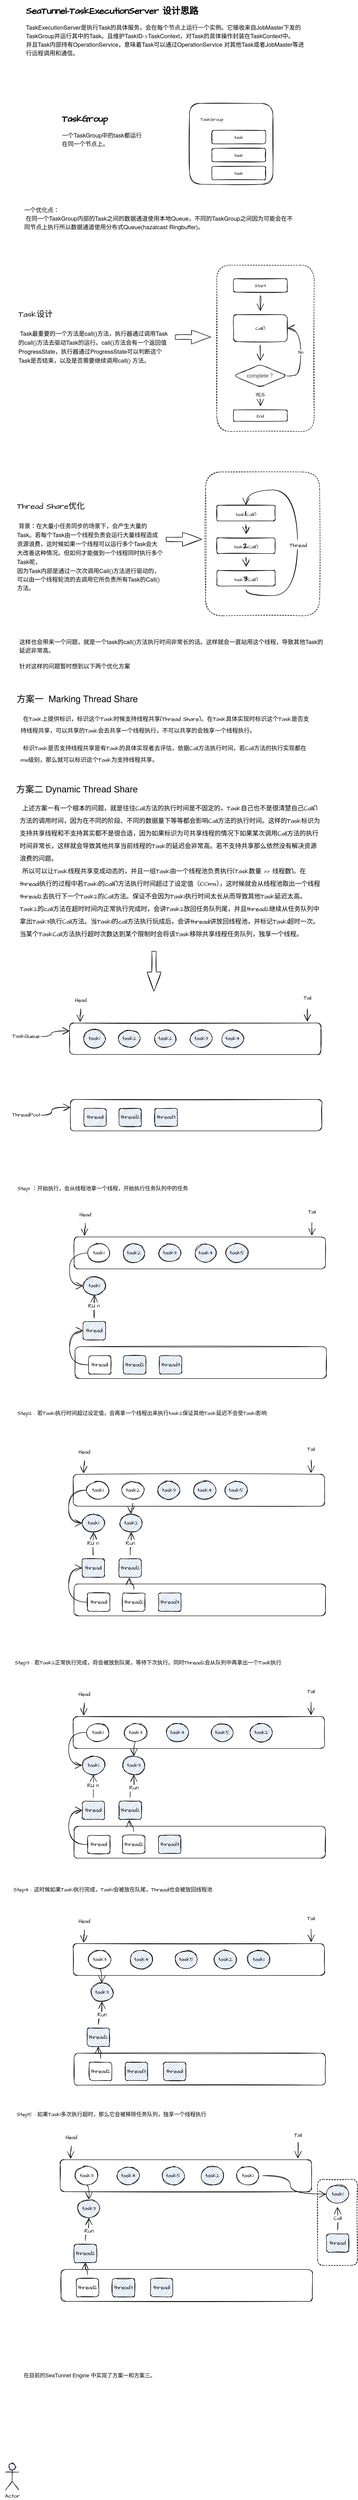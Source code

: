 <mxfile version="20.3.1" type="github"><diagram id="EtCYZmObK3fiuL2SrTsO" name="第 1 页"><mxGraphModel dx="1240" dy="690" grid="1" gridSize="10" guides="1" tooltips="1" connect="1" arrows="1" fold="1" page="1" pageScale="1" pageWidth="827" pageHeight="1169" math="0" shadow="0"><root><mxCell id="0"/><mxCell id="1" parent="0"/><mxCell id="TIlVDAgi_fyK-r-m1-jm-285" value="" style="rounded=1;whiteSpace=wrap;html=1;sketch=1;hachureGap=4;fontFamily=Architects Daughter;fontSource=https%3A%2F%2Ffonts.googleapis.com%2Fcss%3Ffamily%3DArchitects%2BDaughter;fontSize=12;fillColor=none;dashed=1;" parent="1" vertex="1"><mxGeometry x="715.5" y="4868.5" width="88.5" height="191.5" as="geometry"/></mxCell><mxCell id="TIlVDAgi_fyK-r-m1-jm-10" value="&lt;h1&gt;SeaTunnel-TaskExecutionServer 设计思路&lt;/h1&gt;&lt;p style=&quot;margin: 0px; font-variant-numeric: normal; font-variant-east-asian: normal; font-stretch: normal; font-size: 13px; line-height: normal; font-family: &amp;quot;Helvetica Neue&amp;quot;;&quot; class=&quot;p1&quot;&gt;TaskExecutionServer是执行Task的具体服务，会在每个节点上运行一个实例。它接收来自JobMaster下发的TaskGroup并运行其中的Task。且维护TaskID-&amp;gt;TaskContext，对Task的具体操作封装在TaskContext中。&lt;/p&gt;&lt;p style=&quot;margin: 0px; font-variant-numeric: normal; font-variant-east-asian: normal; font-stretch: normal; font-size: 13px; line-height: normal; font-family: &amp;quot;Helvetica Neue&amp;quot;;&quot; class=&quot;p1&quot;&gt;&lt;span style=&quot;font-variant-numeric: normal; font-variant-east-asian: normal; font-stretch: normal; line-height: normal; font-family: &amp;quot;PingFang SC&amp;quot;;&quot; class=&quot;s1&quot;&gt;并且&lt;/span&gt;Task&lt;span style=&quot;font-variant-numeric: normal; font-variant-east-asian: normal; font-stretch: normal; line-height: normal; font-family: &amp;quot;PingFang SC&amp;quot;;&quot; class=&quot;s1&quot;&gt;内部持有&lt;/span&gt;OperationService&lt;span style=&quot;font-variant-numeric: normal; font-variant-east-asian: normal; font-stretch: normal; line-height: normal; font-family: &amp;quot;PingFang SC&amp;quot;;&quot; class=&quot;s1&quot;&gt;，意味着&lt;/span&gt;Task&lt;span style=&quot;font-variant-numeric: normal; font-variant-east-asian: normal; font-stretch: normal; line-height: normal; font-family: &amp;quot;PingFang SC&amp;quot;;&quot; class=&quot;s1&quot;&gt;可以通过&lt;/span&gt;OperationService &lt;span style=&quot;font-variant-numeric: normal; font-variant-east-asian: normal; font-stretch: normal; line-height: normal; font-family: &amp;quot;PingFang SC&amp;quot;;&quot; class=&quot;s1&quot;&gt;对其他&lt;/span&gt;Task&lt;span style=&quot;font-variant-numeric: normal; font-variant-east-asian: normal; font-stretch: normal; line-height: normal; font-family: &amp;quot;PingFang SC&amp;quot;;&quot; class=&quot;s1&quot;&gt;或者&lt;/span&gt;JobMaster&lt;span style=&quot;font-variant-numeric: normal; font-variant-east-asian: normal; font-stretch: normal; line-height: normal; font-family: &amp;quot;PingFang SC&amp;quot;;&quot; class=&quot;s1&quot;&gt;等进行远程调用和通信。&lt;/span&gt;&lt;/p&gt;" style="text;html=1;strokeColor=none;fillColor=none;spacing=5;spacingTop=-20;whiteSpace=wrap;overflow=hidden;rounded=0;sketch=1;hachureGap=4;fontFamily=Architects Daughter;fontSource=https%3A%2F%2Ffonts.googleapis.com%2Fcss%3Ffamily%3DArchitects%2BDaughter;fontSize=10;" parent="1" vertex="1"><mxGeometry x="61" y="30" width="630" height="150" as="geometry"/></mxCell><mxCell id="TIlVDAgi_fyK-r-m1-jm-13" value="" style="group" parent="1" vertex="1" connectable="0"><mxGeometry x="430" y="250" width="186" height="180" as="geometry"/></mxCell><mxCell id="TIlVDAgi_fyK-r-m1-jm-2" value="" style="rounded=1;whiteSpace=wrap;html=1;sketch=1;hachureGap=4;fontFamily=Architects Daughter;fontSource=https%3A%2F%2Ffonts.googleapis.com%2Fcss%3Ffamily%3DArchitects%2BDaughter;fontSize=10;" parent="TIlVDAgi_fyK-r-m1-jm-13" vertex="1"><mxGeometry width="186" height="180" as="geometry"/></mxCell><mxCell id="TIlVDAgi_fyK-r-m1-jm-8" value="TaskGroup" style="text;html=1;strokeColor=none;fillColor=none;align=center;verticalAlign=middle;whiteSpace=wrap;rounded=0;sketch=1;hachureGap=4;fontFamily=Architects Daughter;fontSource=https%3A%2F%2Ffonts.googleapis.com%2Fcss%3Ffamily%3DArchitects%2BDaughter;fontSize=10;" parent="TIlVDAgi_fyK-r-m1-jm-13" vertex="1"><mxGeometry x="20" y="20" width="60" height="30" as="geometry"/></mxCell><mxCell id="TIlVDAgi_fyK-r-m1-jm-9" value="task" style="rounded=1;whiteSpace=wrap;html=1;sketch=1;hachureGap=4;fontFamily=Architects Daughter;fontSource=https%3A%2F%2Ffonts.googleapis.com%2Fcss%3Ffamily%3DArchitects%2BDaughter;fontSize=10;" parent="TIlVDAgi_fyK-r-m1-jm-13" vertex="1"><mxGeometry x="50" y="60" width="120" height="30" as="geometry"/></mxCell><mxCell id="TIlVDAgi_fyK-r-m1-jm-11" value="task" style="rounded=1;whiteSpace=wrap;html=1;sketch=1;hachureGap=4;fontFamily=Architects Daughter;fontSource=https%3A%2F%2Ffonts.googleapis.com%2Fcss%3Ffamily%3DArchitects%2BDaughter;fontSize=10;" parent="TIlVDAgi_fyK-r-m1-jm-13" vertex="1"><mxGeometry x="50" y="140" width="120" height="30" as="geometry"/></mxCell><mxCell id="TIlVDAgi_fyK-r-m1-jm-12" value="task" style="rounded=1;whiteSpace=wrap;html=1;sketch=1;hachureGap=4;fontFamily=Architects Daughter;fontSource=https%3A%2F%2Ffonts.googleapis.com%2Fcss%3Ffamily%3DArchitects%2BDaughter;fontSize=10;" parent="TIlVDAgi_fyK-r-m1-jm-13" vertex="1"><mxGeometry x="50" y="100" width="120" height="30" as="geometry"/></mxCell><mxCell id="TIlVDAgi_fyK-r-m1-jm-20" value="" style="edgeStyle=orthogonalEdgeStyle;curved=1;rounded=0;sketch=1;hachureGap=4;orthogonalLoop=1;jettySize=auto;html=1;fontFamily=Architects Daughter;fontSource=https%3A%2F%2Ffonts.googleapis.com%2Fcss%3Ffamily%3DArchitects%2BDaughter;fontSize=10;endArrow=open;startSize=14;endSize=14;sourcePerimeterSpacing=8;targetPerimeterSpacing=8;" parent="1" source="TIlVDAgi_fyK-r-m1-jm-18" target="TIlVDAgi_fyK-r-m1-jm-19" edge="1"><mxGeometry relative="1" as="geometry"/></mxCell><mxCell id="TIlVDAgi_fyK-r-m1-jm-18" value="Start" style="rounded=1;whiteSpace=wrap;html=1;sketch=1;hachureGap=4;fontFamily=Architects Daughter;fontSource=https%3A%2F%2Ffonts.googleapis.com%2Fcss%3Ffamily%3DArchitects%2BDaughter;fontSize=10;fillColor=none;" parent="1" vertex="1"><mxGeometry x="528" y="640" width="120" height="30" as="geometry"/></mxCell><mxCell id="TIlVDAgi_fyK-r-m1-jm-22" value="" style="edgeStyle=orthogonalEdgeStyle;curved=1;rounded=0;sketch=1;hachureGap=4;orthogonalLoop=1;jettySize=auto;html=1;fontFamily=Architects Daughter;fontSource=https%3A%2F%2Ffonts.googleapis.com%2Fcss%3Ffamily%3DArchitects%2BDaughter;fontSize=10;endArrow=open;startSize=14;endSize=14;sourcePerimeterSpacing=8;targetPerimeterSpacing=8;" parent="1" source="TIlVDAgi_fyK-r-m1-jm-19" target="TIlVDAgi_fyK-r-m1-jm-21" edge="1"><mxGeometry relative="1" as="geometry"/></mxCell><mxCell id="TIlVDAgi_fyK-r-m1-jm-19" value="Call()" style="rounded=1;whiteSpace=wrap;html=1;fontSize=10;fontFamily=Architects Daughter;fillColor=none;sketch=1;hachureGap=4;fontSource=https%3A%2F%2Ffonts.googleapis.com%2Fcss%3Ffamily%3DArchitects%2BDaughter;" parent="1" vertex="1"><mxGeometry x="528" y="720" width="120" height="60" as="geometry"/></mxCell><mxCell id="TIlVDAgi_fyK-r-m1-jm-34" value="No" style="edgeStyle=orthogonalEdgeStyle;curved=1;rounded=0;sketch=1;hachureGap=4;orthogonalLoop=1;jettySize=auto;html=1;entryX=1;entryY=0.5;entryDx=0;entryDy=0;fontFamily=Architects Daughter;fontSource=https%3A%2F%2Ffonts.googleapis.com%2Fcss%3Ffamily%3DArchitects%2BDaughter;fontSize=10;endArrow=open;startSize=14;endSize=14;sourcePerimeterSpacing=8;targetPerimeterSpacing=8;exitX=1;exitY=0.5;exitDx=0;exitDy=0;" parent="1" source="TIlVDAgi_fyK-r-m1-jm-21" target="TIlVDAgi_fyK-r-m1-jm-19" edge="1"><mxGeometry relative="1" as="geometry"><Array as="points"><mxPoint x="678" y="855"/><mxPoint x="678" y="750"/></Array></mxGeometry></mxCell><mxCell id="TIlVDAgi_fyK-r-m1-jm-36" value="" style="edgeStyle=orthogonalEdgeStyle;curved=1;rounded=0;sketch=1;hachureGap=4;orthogonalLoop=1;jettySize=auto;html=1;fontFamily=Architects Daughter;fontSource=https%3A%2F%2Ffonts.googleapis.com%2Fcss%3Ffamily%3DArchitects%2BDaughter;fontSize=10;endArrow=open;startSize=14;endSize=14;sourcePerimeterSpacing=8;targetPerimeterSpacing=8;" parent="1" source="TIlVDAgi_fyK-r-m1-jm-21" target="TIlVDAgi_fyK-r-m1-jm-35" edge="1"><mxGeometry relative="1" as="geometry"/></mxCell><mxCell id="TIlVDAgi_fyK-r-m1-jm-47" value="&lt;font style=&quot;font-size: 12px;&quot;&gt;YES&lt;/font&gt;" style="edgeLabel;html=1;align=center;verticalAlign=middle;resizable=0;points=[];fontSize=18;fontFamily=Architects Daughter;" parent="TIlVDAgi_fyK-r-m1-jm-36" vertex="1" connectable="0"><mxGeometry x="-0.608" y="-1" relative="1" as="geometry"><mxPoint as="offset"/></mxGeometry></mxCell><mxCell id="TIlVDAgi_fyK-r-m1-jm-21" value="&lt;span style=&quot;caret-color: rgb(61, 61, 61); color: rgb(61, 61, 61); font-family: Arial, sans-serif; font-size: 12px; text-align: start; text-size-adjust: auto;&quot;&gt;complete？&lt;/span&gt;" style="rhombus;whiteSpace=wrap;html=1;fontSize=10;fontFamily=Architects Daughter;fillColor=none;rounded=1;sketch=1;hachureGap=4;fontSource=https%3A%2F%2Ffonts.googleapis.com%2Fcss%3Ffamily%3DArchitects%2BDaughter;" parent="1" vertex="1"><mxGeometry x="528" y="831" width="120" height="50" as="geometry"/></mxCell><mxCell id="TIlVDAgi_fyK-r-m1-jm-35" value="End" style="whiteSpace=wrap;html=1;fontSize=10;fontFamily=Architects Daughter;fillColor=none;rounded=1;sketch=1;hachureGap=4;fontSource=https%3A%2F%2Ffonts.googleapis.com%2Fcss%3Ffamily%3DArchitects%2BDaughter;" parent="1" vertex="1"><mxGeometry x="528" y="932" width="120" height="25" as="geometry"/></mxCell><mxCell id="TIlVDAgi_fyK-r-m1-jm-38" value="&lt;h1&gt;TaskGroup&lt;/h1&gt;&lt;p style=&quot;margin: 0px; font-variant-numeric: normal; font-variant-east-asian: normal; font-stretch: normal; font-size: 13px; line-height: normal; font-family: &amp;quot;PingFang SC&amp;quot;;&quot; class=&quot;p1&quot;&gt;一个&lt;span style=&quot;font-variant-numeric: normal; font-variant-east-asian: normal; font-stretch: normal; line-height: normal; font-family: &amp;quot;Helvetica Neue&amp;quot;;&quot; class=&quot;s1&quot;&gt;TaskGroup&lt;/span&gt;中的&lt;span style=&quot;font-variant-numeric: normal; font-variant-east-asian: normal; font-stretch: normal; line-height: normal; font-family: &amp;quot;Helvetica Neue&amp;quot;;&quot; class=&quot;s1&quot;&gt;task&lt;/span&gt;都运行在同一个节点上。&lt;/p&gt;" style="text;html=1;strokeColor=none;fillColor=none;spacing=5;spacingTop=-20;whiteSpace=wrap;overflow=hidden;rounded=0;sketch=1;hachureGap=4;fontFamily=Architects Daughter;fontSource=https%3A%2F%2Ffonts.googleapis.com%2Fcss%3Ffamily%3DArchitects%2BDaughter;fontSize=10;" parent="1" vertex="1"><mxGeometry x="141" y="270" width="190" height="120" as="geometry"/></mxCell><mxCell id="TIlVDAgi_fyK-r-m1-jm-43" value="" style="edgeStyle=orthogonalEdgeStyle;curved=1;rounded=0;sketch=1;hachureGap=4;orthogonalLoop=1;jettySize=auto;html=1;fontFamily=Architects Daughter;fontSource=https%3A%2F%2Ffonts.googleapis.com%2Fcss%3Ffamily%3DArchitects%2BDaughter;fontSize=18;endArrow=open;startSize=14;endSize=14;sourcePerimeterSpacing=8;targetPerimeterSpacing=8;" parent="1" source="TIlVDAgi_fyK-r-m1-jm-39" target="TIlVDAgi_fyK-r-m1-jm-41" edge="1"><mxGeometry relative="1" as="geometry"/></mxCell><mxCell id="TIlVDAgi_fyK-r-m1-jm-39" value="task&lt;font style=&quot;font-size: 18px;&quot;&gt;&lt;b style=&quot;&quot;&gt;1&lt;/b&gt;&lt;/font&gt;.Call()" style="rounded=1;whiteSpace=wrap;html=1;sketch=1;hachureGap=4;fontFamily=Architects Daughter;fontSource=https%3A%2F%2Ffonts.googleapis.com%2Fcss%3Ffamily%3DArchitects%2BDaughter;fontSize=10;fillColor=none;" parent="1" vertex="1"><mxGeometry x="491" y="1144" width="130" height="35" as="geometry"/></mxCell><mxCell id="TIlVDAgi_fyK-r-m1-jm-45" style="edgeStyle=orthogonalEdgeStyle;curved=1;rounded=0;sketch=1;hachureGap=4;orthogonalLoop=1;jettySize=auto;html=1;entryX=0.5;entryY=0;entryDx=0;entryDy=0;fontFamily=Architects Daughter;fontSource=https%3A%2F%2Ffonts.googleapis.com%2Fcss%3Ffamily%3DArchitects%2BDaughter;fontSize=18;endArrow=open;startSize=14;endSize=14;sourcePerimeterSpacing=8;targetPerimeterSpacing=8;" parent="1" source="TIlVDAgi_fyK-r-m1-jm-40" target="TIlVDAgi_fyK-r-m1-jm-39" edge="1"><mxGeometry relative="1" as="geometry"><Array as="points"><mxPoint x="556" y="1345"/><mxPoint x="671" y="1345"/><mxPoint x="671" y="1110"/><mxPoint x="556" y="1110"/></Array></mxGeometry></mxCell><mxCell id="TIlVDAgi_fyK-r-m1-jm-46" value="&lt;font style=&quot;font-size: 12px;&quot;&gt;Thread&lt;/font&gt;" style="edgeLabel;html=1;align=center;verticalAlign=middle;resizable=0;points=[];fontSize=18;fontFamily=Architects Daughter;" parent="TIlVDAgi_fyK-r-m1-jm-45" vertex="1" connectable="0"><mxGeometry x="-0.049" y="-1" relative="1" as="geometry"><mxPoint y="1" as="offset"/></mxGeometry></mxCell><mxCell id="TIlVDAgi_fyK-r-m1-jm-40" value="task&lt;font style=&quot;font-size: 18px;&quot;&gt;&lt;b style=&quot;&quot;&gt;3&lt;/b&gt;&lt;/font&gt;.Call()" style="rounded=1;whiteSpace=wrap;html=1;sketch=1;hachureGap=4;fontFamily=Architects Daughter;fontSource=https%3A%2F%2Ffonts.googleapis.com%2Fcss%3Ffamily%3DArchitects%2BDaughter;fontSize=10;fillColor=none;" parent="1" vertex="1"><mxGeometry x="491" y="1289" width="130" height="35" as="geometry"/></mxCell><mxCell id="TIlVDAgi_fyK-r-m1-jm-44" value="" style="edgeStyle=orthogonalEdgeStyle;curved=1;rounded=0;sketch=1;hachureGap=4;orthogonalLoop=1;jettySize=auto;html=1;fontFamily=Architects Daughter;fontSource=https%3A%2F%2Ffonts.googleapis.com%2Fcss%3Ffamily%3DArchitects%2BDaughter;fontSize=18;endArrow=open;startSize=14;endSize=14;sourcePerimeterSpacing=8;targetPerimeterSpacing=8;" parent="1" source="TIlVDAgi_fyK-r-m1-jm-41" target="TIlVDAgi_fyK-r-m1-jm-40" edge="1"><mxGeometry relative="1" as="geometry"/></mxCell><mxCell id="TIlVDAgi_fyK-r-m1-jm-41" value="task&lt;font style=&quot;font-size: 18px;&quot;&gt;&lt;b style=&quot;&quot;&gt;2&lt;/b&gt;&lt;/font&gt;.Call()" style="rounded=1;whiteSpace=wrap;html=1;sketch=1;hachureGap=4;fontFamily=Architects Daughter;fontSource=https%3A%2F%2Ffonts.googleapis.com%2Fcss%3Ffamily%3DArchitects%2BDaughter;fontSize=10;fillColor=none;" parent="1" vertex="1"><mxGeometry x="491" y="1216.5" width="130" height="35" as="geometry"/></mxCell><mxCell id="TIlVDAgi_fyK-r-m1-jm-64" value="" style="rounded=1;whiteSpace=wrap;html=1;sketch=1;hachureGap=4;fontFamily=Architects Daughter;fontSource=https%3A%2F%2Ffonts.googleapis.com%2Fcss%3Ffamily%3DArchitects%2BDaughter;fontSize=12;fillColor=none;" parent="1" vertex="1"><mxGeometry x="163" y="2296" width="560" height="70" as="geometry"/></mxCell><mxCell id="TIlVDAgi_fyK-r-m1-jm-66" value="task1" style="ellipse;whiteSpace=wrap;html=1;sketch=1;hachureGap=4;fontFamily=Architects Daughter;fontSource=https%3A%2F%2Ffonts.googleapis.com%2Fcss%3Ffamily%3DArchitects%2BDaughter;fontSize=12;fillColor=#7EA6E0;" parent="1" vertex="1"><mxGeometry x="193" y="2311" width="50" height="40" as="geometry"/></mxCell><mxCell id="TIlVDAgi_fyK-r-m1-jm-67" value="task2" style="ellipse;whiteSpace=wrap;html=1;sketch=1;hachureGap=4;fontFamily=Architects Daughter;fontSource=https%3A%2F%2Ffonts.googleapis.com%2Fcss%3Ffamily%3DArchitects%2BDaughter;fontSize=12;fillColor=#7EA6E0;" parent="1" vertex="1"><mxGeometry x="271" y="2311" width="50" height="40" as="geometry"/></mxCell><mxCell id="TIlVDAgi_fyK-r-m1-jm-68" value="task2" style="ellipse;whiteSpace=wrap;html=1;sketch=1;hachureGap=4;fontFamily=Architects Daughter;fontSource=https%3A%2F%2Ffonts.googleapis.com%2Fcss%3Ffamily%3DArchitects%2BDaughter;fontSize=12;fillColor=#7EA6E0;" parent="1" vertex="1"><mxGeometry x="351" y="2311" width="50" height="40" as="geometry"/></mxCell><mxCell id="TIlVDAgi_fyK-r-m1-jm-69" value="task3" style="ellipse;whiteSpace=wrap;html=1;sketch=1;hachureGap=4;fontFamily=Architects Daughter;fontSource=https%3A%2F%2Ffonts.googleapis.com%2Fcss%3Ffamily%3DArchitects%2BDaughter;fontSize=12;fillColor=#7EA6E0;" parent="1" vertex="1"><mxGeometry x="431" y="2311" width="50" height="40" as="geometry"/></mxCell><mxCell id="TIlVDAgi_fyK-r-m1-jm-76" value="" style="rounded=1;whiteSpace=wrap;html=1;sketch=1;hachureGap=4;fontFamily=Architects Daughter;fontSource=https%3A%2F%2Ffonts.googleapis.com%2Fcss%3Ffamily%3DArchitects%2BDaughter;fontSize=12;fillColor=none;" parent="1" vertex="1"><mxGeometry x="165" y="2466" width="560" height="70" as="geometry"/></mxCell><mxCell id="TIlVDAgi_fyK-r-m1-jm-78" style="edgeStyle=orthogonalEdgeStyle;curved=1;rounded=0;sketch=1;hachureGap=4;orthogonalLoop=1;jettySize=auto;html=1;entryX=0;entryY=0.25;entryDx=0;entryDy=0;fontFamily=Architects Daughter;fontSource=https%3A%2F%2Ffonts.googleapis.com%2Fcss%3Ffamily%3DArchitects%2BDaughter;fontSize=12;endArrow=open;startSize=14;endSize=14;sourcePerimeterSpacing=8;targetPerimeterSpacing=8;" parent="1" source="TIlVDAgi_fyK-r-m1-jm-77" target="TIlVDAgi_fyK-r-m1-jm-64" edge="1"><mxGeometry relative="1" as="geometry"/></mxCell><mxCell id="TIlVDAgi_fyK-r-m1-jm-77" value="TaskQueue" style="text;html=1;strokeColor=none;fillColor=none;align=center;verticalAlign=middle;whiteSpace=wrap;rounded=0;sketch=1;hachureGap=4;fontFamily=Architects Daughter;fontSource=https%3A%2F%2Ffonts.googleapis.com%2Fcss%3Ffamily%3DArchitects%2BDaughter;fontSize=12;" parent="1" vertex="1"><mxGeometry x="41" y="2311" width="50" height="30" as="geometry"/></mxCell><mxCell id="TIlVDAgi_fyK-r-m1-jm-81" style="edgeStyle=orthogonalEdgeStyle;curved=1;rounded=0;sketch=1;hachureGap=4;orthogonalLoop=1;jettySize=auto;html=1;entryX=0.042;entryY=-0.031;entryDx=0;entryDy=0;entryPerimeter=0;fontFamily=Architects Daughter;fontSource=https%3A%2F%2Ffonts.googleapis.com%2Fcss%3Ffamily%3DArchitects%2BDaughter;fontSize=12;endArrow=open;startSize=14;endSize=14;sourcePerimeterSpacing=8;targetPerimeterSpacing=8;" parent="1" source="TIlVDAgi_fyK-r-m1-jm-79" target="TIlVDAgi_fyK-r-m1-jm-64" edge="1"><mxGeometry relative="1" as="geometry"/></mxCell><mxCell id="TIlVDAgi_fyK-r-m1-jm-79" value="Head" style="text;html=1;strokeColor=none;fillColor=none;align=center;verticalAlign=middle;whiteSpace=wrap;rounded=0;sketch=1;hachureGap=4;fontFamily=Architects Daughter;fontSource=https%3A%2F%2Ffonts.googleapis.com%2Fcss%3Ffamily%3DArchitects%2BDaughter;fontSize=12;" parent="1" vertex="1"><mxGeometry x="163" y="2236" width="50" height="20" as="geometry"/></mxCell><mxCell id="TIlVDAgi_fyK-r-m1-jm-85" value="" style="edgeStyle=orthogonalEdgeStyle;curved=1;rounded=0;sketch=1;hachureGap=4;orthogonalLoop=1;jettySize=auto;html=1;fontFamily=Architects Daughter;fontSource=https%3A%2F%2Ffonts.googleapis.com%2Fcss%3Ffamily%3DArchitects%2BDaughter;fontSize=12;endArrow=open;startSize=14;endSize=14;sourcePerimeterSpacing=8;targetPerimeterSpacing=8;entryX=0.946;entryY=-0.043;entryDx=0;entryDy=0;entryPerimeter=0;" parent="1" source="TIlVDAgi_fyK-r-m1-jm-84" target="TIlVDAgi_fyK-r-m1-jm-64" edge="1"><mxGeometry relative="1" as="geometry"/></mxCell><mxCell id="TIlVDAgi_fyK-r-m1-jm-84" value="Tail" style="text;html=1;strokeColor=none;fillColor=none;align=center;verticalAlign=middle;whiteSpace=wrap;rounded=0;sketch=1;hachureGap=4;fontFamily=Architects Daughter;fontSource=https%3A%2F%2Ffonts.googleapis.com%2Fcss%3Ffamily%3DArchitects%2BDaughter;fontSize=12;" parent="1" vertex="1"><mxGeometry x="663" y="2226" width="60" height="30" as="geometry"/></mxCell><mxCell id="TIlVDAgi_fyK-r-m1-jm-86" value="thread1" style="rounded=1;whiteSpace=wrap;html=1;sketch=1;hachureGap=4;fontFamily=Architects Daughter;fontSource=https%3A%2F%2Ffonts.googleapis.com%2Fcss%3Ffamily%3DArchitects%2BDaughter;fontSize=12;fillColor=#7EA6E0;" parent="1" vertex="1"><mxGeometry x="195" y="2486" width="50" height="40" as="geometry"/></mxCell><mxCell id="TIlVDAgi_fyK-r-m1-jm-87" value="thread2" style="rounded=1;whiteSpace=wrap;html=1;sketch=1;hachureGap=4;fontFamily=Architects Daughter;fontSource=https%3A%2F%2Ffonts.googleapis.com%2Fcss%3Ffamily%3DArchitects%2BDaughter;fontSize=12;fillColor=#7EA6E0;" parent="1" vertex="1"><mxGeometry x="273" y="2486" width="50" height="40" as="geometry"/></mxCell><mxCell id="TIlVDAgi_fyK-r-m1-jm-88" value="thread3" style="rounded=1;whiteSpace=wrap;html=1;sketch=1;hachureGap=4;fontFamily=Architects Daughter;fontSource=https%3A%2F%2Ffonts.googleapis.com%2Fcss%3Ffamily%3DArchitects%2BDaughter;fontSize=12;fillColor=#7EA6E0;" parent="1" vertex="1"><mxGeometry x="353" y="2486" width="50" height="40" as="geometry"/></mxCell><mxCell id="TIlVDAgi_fyK-r-m1-jm-90" value="task4" style="ellipse;whiteSpace=wrap;html=1;sketch=1;hachureGap=4;fontFamily=Architects Daughter;fontSource=https%3A%2F%2Ffonts.googleapis.com%2Fcss%3Ffamily%3DArchitects%2BDaughter;fontSize=12;fillColor=#7EA6E0;" parent="1" vertex="1"><mxGeometry x="501" y="2311" width="50" height="40" as="geometry"/></mxCell><mxCell id="TIlVDAgi_fyK-r-m1-jm-93" style="edgeStyle=orthogonalEdgeStyle;curved=1;rounded=0;sketch=1;hachureGap=4;orthogonalLoop=1;jettySize=auto;html=1;entryX=0;entryY=0.25;entryDx=0;entryDy=0;fontFamily=Architects Daughter;fontSource=https%3A%2F%2Ffonts.googleapis.com%2Fcss%3Ffamily%3DArchitects%2BDaughter;fontSize=12;endArrow=open;startSize=14;endSize=14;sourcePerimeterSpacing=8;targetPerimeterSpacing=8;" parent="1" source="TIlVDAgi_fyK-r-m1-jm-92" target="TIlVDAgi_fyK-r-m1-jm-76" edge="1"><mxGeometry relative="1" as="geometry"/></mxCell><mxCell id="TIlVDAgi_fyK-r-m1-jm-92" value="ThreadPool" style="text;html=1;strokeColor=none;fillColor=none;align=center;verticalAlign=middle;whiteSpace=wrap;rounded=0;sketch=1;hachureGap=4;fontFamily=Architects Daughter;fontSource=https%3A%2F%2Ffonts.googleapis.com%2Fcss%3Ffamily%3DArchitects%2BDaughter;fontSize=12;" parent="1" vertex="1"><mxGeometry x="41" y="2486" width="50" height="30" as="geometry"/></mxCell><mxCell id="TIlVDAgi_fyK-r-m1-jm-94" value="Step1 ：开始执行，会从线程池拿一个线程，开始执行任务队列中的任务" style="text;html=1;strokeColor=none;fillColor=none;align=center;verticalAlign=middle;whiteSpace=wrap;rounded=0;sketch=1;hachureGap=4;fontFamily=Architects Daughter;fontSource=https%3A%2F%2Ffonts.googleapis.com%2Fcss%3Ffamily%3DArchitects%2BDaughter;fontSize=12;" parent="1" vertex="1"><mxGeometry x="8" y="2650" width="458" height="30" as="geometry"/></mxCell><mxCell id="TIlVDAgi_fyK-r-m1-jm-95" value="" style="rounded=1;whiteSpace=wrap;html=1;sketch=1;hachureGap=4;fontFamily=Architects Daughter;fontSource=https%3A%2F%2Ffonts.googleapis.com%2Fcss%3Ffamily%3DArchitects%2BDaughter;fontSize=12;fillColor=none;" parent="1" vertex="1"><mxGeometry x="173" y="2772" width="560" height="71" as="geometry"/></mxCell><mxCell id="TIlVDAgi_fyK-r-m1-jm-171" style="edgeStyle=orthogonalEdgeStyle;curved=1;rounded=0;sketch=1;hachureGap=4;orthogonalLoop=1;jettySize=auto;html=1;exitX=0;exitY=0.5;exitDx=0;exitDy=0;entryX=0;entryY=0.5;entryDx=0;entryDy=0;fontFamily=Architects Daughter;fontSource=https%3A%2F%2Ffonts.googleapis.com%2Fcss%3Ffamily%3DArchitects%2BDaughter;fontSize=12;endArrow=open;startSize=14;endSize=14;sourcePerimeterSpacing=8;targetPerimeterSpacing=8;" parent="1" source="TIlVDAgi_fyK-r-m1-jm-96" target="TIlVDAgi_fyK-r-m1-jm-114" edge="1"><mxGeometry relative="1" as="geometry"/></mxCell><mxCell id="TIlVDAgi_fyK-r-m1-jm-96" value="task1" style="ellipse;whiteSpace=wrap;html=1;sketch=1;hachureGap=4;fontFamily=Architects Daughter;fontSource=https%3A%2F%2Ffonts.googleapis.com%2Fcss%3Ffamily%3DArchitects%2BDaughter;fontSize=12;fillColor=none;" parent="1" vertex="1"><mxGeometry x="203" y="2787" width="50" height="41" as="geometry"/></mxCell><mxCell id="TIlVDAgi_fyK-r-m1-jm-97" value="task2" style="ellipse;whiteSpace=wrap;html=1;sketch=1;hachureGap=4;fontFamily=Architects Daughter;fontSource=https%3A%2F%2Ffonts.googleapis.com%2Fcss%3Ffamily%3DArchitects%2BDaughter;fontSize=12;fillColor=#7EA6E0;" parent="1" vertex="1"><mxGeometry x="281" y="2787" width="50" height="41" as="geometry"/></mxCell><mxCell id="TIlVDAgi_fyK-r-m1-jm-98" value="task3" style="ellipse;whiteSpace=wrap;html=1;sketch=1;hachureGap=4;fontFamily=Architects Daughter;fontSource=https%3A%2F%2Ffonts.googleapis.com%2Fcss%3Ffamily%3DArchitects%2BDaughter;fontSize=12;fillColor=#7EA6E0;" parent="1" vertex="1"><mxGeometry x="361" y="2787" width="50" height="41" as="geometry"/></mxCell><mxCell id="TIlVDAgi_fyK-r-m1-jm-99" value="task4" style="ellipse;whiteSpace=wrap;html=1;sketch=1;hachureGap=4;fontFamily=Architects Daughter;fontSource=https%3A%2F%2Ffonts.googleapis.com%2Fcss%3Ffamily%3DArchitects%2BDaughter;fontSize=12;fillColor=#7EA6E0;" parent="1" vertex="1"><mxGeometry x="441" y="2787" width="50" height="41" as="geometry"/></mxCell><mxCell id="TIlVDAgi_fyK-r-m1-jm-100" value="" style="rounded=1;whiteSpace=wrap;html=1;sketch=1;hachureGap=4;fontFamily=Architects Daughter;fontSource=https%3A%2F%2Ffonts.googleapis.com%2Fcss%3Ffamily%3DArchitects%2BDaughter;fontSize=12;fillColor=none;" parent="1" vertex="1"><mxGeometry x="175" y="3016" width="560" height="71" as="geometry"/></mxCell><mxCell id="TIlVDAgi_fyK-r-m1-jm-103" style="edgeStyle=orthogonalEdgeStyle;curved=1;rounded=0;sketch=1;hachureGap=4;orthogonalLoop=1;jettySize=auto;html=1;entryX=0.042;entryY=-0.031;entryDx=0;entryDy=0;entryPerimeter=0;fontFamily=Architects Daughter;fontSource=https%3A%2F%2Ffonts.googleapis.com%2Fcss%3Ffamily%3DArchitects%2BDaughter;fontSize=12;endArrow=open;startSize=14;endSize=14;sourcePerimeterSpacing=8;targetPerimeterSpacing=8;" parent="1" source="TIlVDAgi_fyK-r-m1-jm-104" target="TIlVDAgi_fyK-r-m1-jm-95" edge="1"><mxGeometry relative="1" as="geometry"/></mxCell><mxCell id="TIlVDAgi_fyK-r-m1-jm-104" value="Head" style="text;html=1;strokeColor=none;fillColor=none;align=center;verticalAlign=middle;whiteSpace=wrap;rounded=0;sketch=1;hachureGap=4;fontFamily=Architects Daughter;fontSource=https%3A%2F%2Ffonts.googleapis.com%2Fcss%3Ffamily%3DArchitects%2BDaughter;fontSize=12;" parent="1" vertex="1"><mxGeometry x="173" y="2712" width="50" height="21" as="geometry"/></mxCell><mxCell id="TIlVDAgi_fyK-r-m1-jm-105" value="" style="edgeStyle=orthogonalEdgeStyle;curved=1;rounded=0;sketch=1;hachureGap=4;orthogonalLoop=1;jettySize=auto;html=1;fontFamily=Architects Daughter;fontSource=https%3A%2F%2Ffonts.googleapis.com%2Fcss%3Ffamily%3DArchitects%2BDaughter;fontSize=12;endArrow=open;startSize=14;endSize=14;sourcePerimeterSpacing=8;targetPerimeterSpacing=8;entryX=0.946;entryY=-0.043;entryDx=0;entryDy=0;entryPerimeter=0;" parent="1" source="TIlVDAgi_fyK-r-m1-jm-106" target="TIlVDAgi_fyK-r-m1-jm-95" edge="1"><mxGeometry relative="1" as="geometry"/></mxCell><mxCell id="TIlVDAgi_fyK-r-m1-jm-106" value="Tail" style="text;html=1;strokeColor=none;fillColor=none;align=center;verticalAlign=middle;whiteSpace=wrap;rounded=0;sketch=1;hachureGap=4;fontFamily=Architects Daughter;fontSource=https%3A%2F%2Ffonts.googleapis.com%2Fcss%3Ffamily%3DArchitects%2BDaughter;fontSize=12;" parent="1" vertex="1"><mxGeometry x="673" y="2702" width="60" height="30" as="geometry"/></mxCell><mxCell id="TIlVDAgi_fyK-r-m1-jm-170" style="edgeStyle=orthogonalEdgeStyle;curved=1;rounded=0;sketch=1;hachureGap=4;orthogonalLoop=1;jettySize=auto;html=1;entryX=0;entryY=0.5;entryDx=0;entryDy=0;fontFamily=Architects Daughter;fontSource=https%3A%2F%2Ffonts.googleapis.com%2Fcss%3Ffamily%3DArchitects%2BDaughter;fontSize=12;endArrow=open;startSize=14;endSize=14;sourcePerimeterSpacing=8;targetPerimeterSpacing=8;exitX=0;exitY=0.5;exitDx=0;exitDy=0;" parent="1" source="TIlVDAgi_fyK-r-m1-jm-107" target="TIlVDAgi_fyK-r-m1-jm-113" edge="1"><mxGeometry relative="1" as="geometry"/></mxCell><mxCell id="TIlVDAgi_fyK-r-m1-jm-107" value="thread1" style="rounded=1;whiteSpace=wrap;html=1;sketch=1;hachureGap=4;fontFamily=Architects Daughter;fontSource=https%3A%2F%2Ffonts.googleapis.com%2Fcss%3Ffamily%3DArchitects%2BDaughter;fontSize=12;fillColor=none;" parent="1" vertex="1"><mxGeometry x="205" y="3036" width="50" height="41" as="geometry"/></mxCell><mxCell id="TIlVDAgi_fyK-r-m1-jm-108" value="thread2" style="rounded=1;whiteSpace=wrap;html=1;sketch=1;hachureGap=4;fontFamily=Architects Daughter;fontSource=https%3A%2F%2Ffonts.googleapis.com%2Fcss%3Ffamily%3DArchitects%2BDaughter;fontSize=12;fillColor=#7EA6E0;" parent="1" vertex="1"><mxGeometry x="283" y="3036" width="50" height="41" as="geometry"/></mxCell><mxCell id="TIlVDAgi_fyK-r-m1-jm-109" value="thread3" style="rounded=1;whiteSpace=wrap;html=1;sketch=1;hachureGap=4;fontFamily=Architects Daughter;fontSource=https%3A%2F%2Ffonts.googleapis.com%2Fcss%3Ffamily%3DArchitects%2BDaughter;fontSize=12;fillColor=#7EA6E0;" parent="1" vertex="1"><mxGeometry x="363" y="3036" width="50" height="41" as="geometry"/></mxCell><mxCell id="TIlVDAgi_fyK-r-m1-jm-110" value="task5" style="ellipse;whiteSpace=wrap;html=1;sketch=1;hachureGap=4;fontFamily=Architects Daughter;fontSource=https%3A%2F%2Ffonts.googleapis.com%2Fcss%3Ffamily%3DArchitects%2BDaughter;fontSize=12;fillColor=#7EA6E0;" parent="1" vertex="1"><mxGeometry x="511" y="2787" width="50" height="41" as="geometry"/></mxCell><mxCell id="TIlVDAgi_fyK-r-m1-jm-124" value="" style="edgeStyle=orthogonalEdgeStyle;curved=1;rounded=0;sketch=1;hachureGap=4;orthogonalLoop=1;jettySize=auto;html=1;fontFamily=Architects Daughter;fontSource=https%3A%2F%2Ffonts.googleapis.com%2Fcss%3Ffamily%3DArchitects%2BDaughter;fontSize=12;endArrow=open;startSize=14;endSize=14;sourcePerimeterSpacing=8;targetPerimeterSpacing=8;entryX=0.5;entryY=1;entryDx=0;entryDy=0;" parent="1" source="TIlVDAgi_fyK-r-m1-jm-113" target="TIlVDAgi_fyK-r-m1-jm-114" edge="1"><mxGeometry relative="1" as="geometry"><mxPoint x="124" y="2880" as="targetPoint"/></mxGeometry></mxCell><mxCell id="TIlVDAgi_fyK-r-m1-jm-125" value="RU n" style="edgeLabel;html=1;align=center;verticalAlign=middle;resizable=0;points=[];fontSize=12;fontFamily=Architects Daughter;" parent="TIlVDAgi_fyK-r-m1-jm-124" vertex="1" connectable="0"><mxGeometry x="0.041" y="1" relative="1" as="geometry"><mxPoint as="offset"/></mxGeometry></mxCell><mxCell id="TIlVDAgi_fyK-r-m1-jm-113" value="thread1" style="rounded=1;whiteSpace=wrap;html=1;sketch=1;hachureGap=4;fontFamily=Architects Daughter;fontSource=https%3A%2F%2Ffonts.googleapis.com%2Fcss%3Ffamily%3DArchitects%2BDaughter;fontSize=12;fillColor=#7EA6E0;" parent="1" vertex="1"><mxGeometry x="193" y="2960" width="50" height="41" as="geometry"/></mxCell><mxCell id="TIlVDAgi_fyK-r-m1-jm-114" value="task1" style="ellipse;whiteSpace=wrap;html=1;sketch=1;hachureGap=4;fontFamily=Architects Daughter;fontSource=https%3A%2F%2Ffonts.googleapis.com%2Fcss%3Ffamily%3DArchitects%2BDaughter;fontSize=12;fillColor=#7EA6E0;" parent="1" vertex="1"><mxGeometry x="193" y="2860" width="50" height="41" as="geometry"/></mxCell><mxCell id="TIlVDAgi_fyK-r-m1-jm-126" value="Step2 : 若Task1执行时间超过设定值，会再拿一个线程出来执行task2保证其他Task延迟不会受Task1影响" style="text;html=1;align=center;verticalAlign=middle;resizable=0;points=[];autosize=1;strokeColor=none;fillColor=none;fontSize=12;fontFamily=Architects Daughter;" parent="1" vertex="1"><mxGeometry x="34" y="3150" width="580" height="30" as="geometry"/></mxCell><mxCell id="TIlVDAgi_fyK-r-m1-jm-167" value="Actor" style="shape=umlActor;verticalLabelPosition=bottom;verticalAlign=top;html=1;outlineConnect=0;sketch=1;hachureGap=4;fontFamily=Architects Daughter;fontSource=https%3A%2F%2Ffonts.googleapis.com%2Fcss%3Ffamily%3DArchitects%2BDaughter;fontSize=12;fillColor=#7EA6E0;" parent="1" vertex="1"><mxGeometry x="20" y="5500" width="30" height="60" as="geometry"/></mxCell><mxCell id="TIlVDAgi_fyK-r-m1-jm-172" value="" style="rounded=1;whiteSpace=wrap;html=1;sketch=1;hachureGap=4;fontFamily=Architects Daughter;fontSource=https%3A%2F%2Ffonts.googleapis.com%2Fcss%3Ffamily%3DArchitects%2BDaughter;fontSize=12;fillColor=none;" parent="1" vertex="1"><mxGeometry x="171" y="3300" width="560" height="71" as="geometry"/></mxCell><mxCell id="TIlVDAgi_fyK-r-m1-jm-173" style="edgeStyle=orthogonalEdgeStyle;curved=1;rounded=0;sketch=1;hachureGap=4;orthogonalLoop=1;jettySize=auto;html=1;exitX=0;exitY=0.5;exitDx=0;exitDy=0;entryX=0;entryY=0.5;entryDx=0;entryDy=0;fontFamily=Architects Daughter;fontSource=https%3A%2F%2Ffonts.googleapis.com%2Fcss%3Ffamily%3DArchitects%2BDaughter;fontSize=12;endArrow=open;startSize=14;endSize=14;sourcePerimeterSpacing=8;targetPerimeterSpacing=8;" parent="1" source="TIlVDAgi_fyK-r-m1-jm-174" target="TIlVDAgi_fyK-r-m1-jm-191" edge="1"><mxGeometry relative="1" as="geometry"/></mxCell><mxCell id="TIlVDAgi_fyK-r-m1-jm-174" value="task1" style="ellipse;whiteSpace=wrap;html=1;sketch=1;hachureGap=4;fontFamily=Architects Daughter;fontSource=https%3A%2F%2Ffonts.googleapis.com%2Fcss%3Ffamily%3DArchitects%2BDaughter;fontSize=12;fillColor=none;" parent="1" vertex="1"><mxGeometry x="201" y="3315" width="50" height="41" as="geometry"/></mxCell><mxCell id="TIlVDAgi_fyK-r-m1-jm-194" style="edgeStyle=orthogonalEdgeStyle;curved=1;rounded=0;sketch=1;hachureGap=4;orthogonalLoop=1;jettySize=auto;html=1;entryX=0.5;entryY=0;entryDx=0;entryDy=0;fontFamily=Architects Daughter;fontSource=https%3A%2F%2Ffonts.googleapis.com%2Fcss%3Ffamily%3DArchitects%2BDaughter;fontSize=12;endArrow=open;startSize=14;endSize=14;sourcePerimeterSpacing=8;targetPerimeterSpacing=8;" parent="1" source="TIlVDAgi_fyK-r-m1-jm-175" target="TIlVDAgi_fyK-r-m1-jm-193" edge="1"><mxGeometry relative="1" as="geometry"/></mxCell><mxCell id="TIlVDAgi_fyK-r-m1-jm-175" value="task2" style="ellipse;whiteSpace=wrap;html=1;sketch=1;hachureGap=4;fontFamily=Architects Daughter;fontSource=https%3A%2F%2Ffonts.googleapis.com%2Fcss%3Ffamily%3DArchitects%2BDaughter;fontSize=12;fillColor=none;" parent="1" vertex="1"><mxGeometry x="279" y="3315" width="50" height="41" as="geometry"/></mxCell><mxCell id="TIlVDAgi_fyK-r-m1-jm-176" value="task3" style="ellipse;whiteSpace=wrap;html=1;sketch=1;hachureGap=4;fontFamily=Architects Daughter;fontSource=https%3A%2F%2Ffonts.googleapis.com%2Fcss%3Ffamily%3DArchitects%2BDaughter;fontSize=12;fillColor=#7EA6E0;" parent="1" vertex="1"><mxGeometry x="359" y="3315" width="50" height="41" as="geometry"/></mxCell><mxCell id="TIlVDAgi_fyK-r-m1-jm-177" value="task4" style="ellipse;whiteSpace=wrap;html=1;sketch=1;hachureGap=4;fontFamily=Architects Daughter;fontSource=https%3A%2F%2Ffonts.googleapis.com%2Fcss%3Ffamily%3DArchitects%2BDaughter;fontSize=12;fillColor=#7EA6E0;" parent="1" vertex="1"><mxGeometry x="439" y="3315" width="50" height="41" as="geometry"/></mxCell><mxCell id="TIlVDAgi_fyK-r-m1-jm-178" value="" style="rounded=1;whiteSpace=wrap;html=1;sketch=1;hachureGap=4;fontFamily=Architects Daughter;fontSource=https%3A%2F%2Ffonts.googleapis.com%2Fcss%3Ffamily%3DArchitects%2BDaughter;fontSize=12;fillColor=none;" parent="1" vertex="1"><mxGeometry x="173" y="3544" width="560" height="71" as="geometry"/></mxCell><mxCell id="TIlVDAgi_fyK-r-m1-jm-179" style="edgeStyle=orthogonalEdgeStyle;curved=1;rounded=0;sketch=1;hachureGap=4;orthogonalLoop=1;jettySize=auto;html=1;entryX=0.042;entryY=-0.031;entryDx=0;entryDy=0;entryPerimeter=0;fontFamily=Architects Daughter;fontSource=https%3A%2F%2Ffonts.googleapis.com%2Fcss%3Ffamily%3DArchitects%2BDaughter;fontSize=12;endArrow=open;startSize=14;endSize=14;sourcePerimeterSpacing=8;targetPerimeterSpacing=8;" parent="1" source="TIlVDAgi_fyK-r-m1-jm-180" target="TIlVDAgi_fyK-r-m1-jm-172" edge="1"><mxGeometry relative="1" as="geometry"/></mxCell><mxCell id="TIlVDAgi_fyK-r-m1-jm-180" value="Head" style="text;html=1;strokeColor=none;fillColor=none;align=center;verticalAlign=middle;whiteSpace=wrap;rounded=0;sketch=1;hachureGap=4;fontFamily=Architects Daughter;fontSource=https%3A%2F%2Ffonts.googleapis.com%2Fcss%3Ffamily%3DArchitects%2BDaughter;fontSize=12;" parent="1" vertex="1"><mxGeometry x="171" y="3240" width="50" height="21" as="geometry"/></mxCell><mxCell id="TIlVDAgi_fyK-r-m1-jm-181" value="" style="edgeStyle=orthogonalEdgeStyle;curved=1;rounded=0;sketch=1;hachureGap=4;orthogonalLoop=1;jettySize=auto;html=1;fontFamily=Architects Daughter;fontSource=https%3A%2F%2Ffonts.googleapis.com%2Fcss%3Ffamily%3DArchitects%2BDaughter;fontSize=12;endArrow=open;startSize=14;endSize=14;sourcePerimeterSpacing=8;targetPerimeterSpacing=8;entryX=0.946;entryY=-0.043;entryDx=0;entryDy=0;entryPerimeter=0;" parent="1" source="TIlVDAgi_fyK-r-m1-jm-182" target="TIlVDAgi_fyK-r-m1-jm-172" edge="1"><mxGeometry relative="1" as="geometry"/></mxCell><mxCell id="TIlVDAgi_fyK-r-m1-jm-182" value="Tail" style="text;html=1;strokeColor=none;fillColor=none;align=center;verticalAlign=middle;whiteSpace=wrap;rounded=0;sketch=1;hachureGap=4;fontFamily=Architects Daughter;fontSource=https%3A%2F%2Ffonts.googleapis.com%2Fcss%3Ffamily%3DArchitects%2BDaughter;fontSize=12;" parent="1" vertex="1"><mxGeometry x="671.0" y="3230" width="60" height="30" as="geometry"/></mxCell><mxCell id="TIlVDAgi_fyK-r-m1-jm-183" style="edgeStyle=orthogonalEdgeStyle;curved=1;rounded=0;sketch=1;hachureGap=4;orthogonalLoop=1;jettySize=auto;html=1;entryX=0;entryY=0.5;entryDx=0;entryDy=0;fontFamily=Architects Daughter;fontSource=https%3A%2F%2Ffonts.googleapis.com%2Fcss%3Ffamily%3DArchitects%2BDaughter;fontSize=12;endArrow=open;startSize=14;endSize=14;sourcePerimeterSpacing=8;targetPerimeterSpacing=8;exitX=0;exitY=0.5;exitDx=0;exitDy=0;" parent="1" source="TIlVDAgi_fyK-r-m1-jm-184" target="TIlVDAgi_fyK-r-m1-jm-190" edge="1"><mxGeometry relative="1" as="geometry"/></mxCell><mxCell id="TIlVDAgi_fyK-r-m1-jm-184" value="thread1" style="rounded=1;whiteSpace=wrap;html=1;sketch=1;hachureGap=4;fontFamily=Architects Daughter;fontSource=https%3A%2F%2Ffonts.googleapis.com%2Fcss%3Ffamily%3DArchitects%2BDaughter;fontSize=12;fillColor=none;" parent="1" vertex="1"><mxGeometry x="203" y="3564" width="50" height="41" as="geometry"/></mxCell><mxCell id="TIlVDAgi_fyK-r-m1-jm-195" style="edgeStyle=orthogonalEdgeStyle;curved=1;rounded=0;sketch=1;hachureGap=4;orthogonalLoop=1;jettySize=auto;html=1;fontFamily=Architects Daughter;fontSource=https%3A%2F%2Ffonts.googleapis.com%2Fcss%3Ffamily%3DArchitects%2BDaughter;fontSize=12;endArrow=open;startSize=14;endSize=14;sourcePerimeterSpacing=8;targetPerimeterSpacing=8;" parent="1" source="TIlVDAgi_fyK-r-m1-jm-185" edge="1"><mxGeometry relative="1" as="geometry"><mxPoint x="296" y="3530" as="targetPoint"/></mxGeometry></mxCell><mxCell id="TIlVDAgi_fyK-r-m1-jm-185" value="thread2" style="rounded=1;whiteSpace=wrap;html=1;sketch=1;hachureGap=4;fontFamily=Architects Daughter;fontSource=https%3A%2F%2Ffonts.googleapis.com%2Fcss%3Ffamily%3DArchitects%2BDaughter;fontSize=12;fillColor=none;" parent="1" vertex="1"><mxGeometry x="281" y="3564" width="50" height="41" as="geometry"/></mxCell><mxCell id="TIlVDAgi_fyK-r-m1-jm-186" value="thread3" style="rounded=1;whiteSpace=wrap;html=1;sketch=1;hachureGap=4;fontFamily=Architects Daughter;fontSource=https%3A%2F%2Ffonts.googleapis.com%2Fcss%3Ffamily%3DArchitects%2BDaughter;fontSize=12;fillColor=#7EA6E0;" parent="1" vertex="1"><mxGeometry x="361" y="3564" width="50" height="41" as="geometry"/></mxCell><mxCell id="TIlVDAgi_fyK-r-m1-jm-187" value="task5" style="ellipse;whiteSpace=wrap;html=1;sketch=1;hachureGap=4;fontFamily=Architects Daughter;fontSource=https%3A%2F%2Ffonts.googleapis.com%2Fcss%3Ffamily%3DArchitects%2BDaughter;fontSize=12;fillColor=#7EA6E0;" parent="1" vertex="1"><mxGeometry x="509.0" y="3315" width="50" height="41" as="geometry"/></mxCell><mxCell id="TIlVDAgi_fyK-r-m1-jm-188" value="" style="edgeStyle=orthogonalEdgeStyle;curved=1;rounded=0;sketch=1;hachureGap=4;orthogonalLoop=1;jettySize=auto;html=1;fontFamily=Architects Daughter;fontSource=https%3A%2F%2Ffonts.googleapis.com%2Fcss%3Ffamily%3DArchitects%2BDaughter;fontSize=12;endArrow=open;startSize=14;endSize=14;sourcePerimeterSpacing=8;targetPerimeterSpacing=8;entryX=0.5;entryY=1;entryDx=0;entryDy=0;" parent="1" source="TIlVDAgi_fyK-r-m1-jm-190" target="TIlVDAgi_fyK-r-m1-jm-191" edge="1"><mxGeometry relative="1" as="geometry"><mxPoint x="122" y="3408" as="targetPoint"/></mxGeometry></mxCell><mxCell id="TIlVDAgi_fyK-r-m1-jm-189" value="RU n" style="edgeLabel;html=1;align=center;verticalAlign=middle;resizable=0;points=[];fontSize=12;fontFamily=Architects Daughter;" parent="TIlVDAgi_fyK-r-m1-jm-188" vertex="1" connectable="0"><mxGeometry x="0.041" y="1" relative="1" as="geometry"><mxPoint as="offset"/></mxGeometry></mxCell><mxCell id="TIlVDAgi_fyK-r-m1-jm-190" value="thread1" style="rounded=1;whiteSpace=wrap;html=1;sketch=1;hachureGap=4;fontFamily=Architects Daughter;fontSource=https%3A%2F%2Ffonts.googleapis.com%2Fcss%3Ffamily%3DArchitects%2BDaughter;fontSize=12;fillColor=#7EA6E0;" parent="1" vertex="1"><mxGeometry x="191" y="3488" width="50" height="41" as="geometry"/></mxCell><mxCell id="TIlVDAgi_fyK-r-m1-jm-191" value="task1" style="ellipse;whiteSpace=wrap;html=1;sketch=1;hachureGap=4;fontFamily=Architects Daughter;fontSource=https%3A%2F%2Ffonts.googleapis.com%2Fcss%3Ffamily%3DArchitects%2BDaughter;fontSize=12;fillColor=#7EA6E0;" parent="1" vertex="1"><mxGeometry x="191" y="3388" width="50" height="41" as="geometry"/></mxCell><mxCell id="TIlVDAgi_fyK-r-m1-jm-196" style="edgeStyle=orthogonalEdgeStyle;curved=1;rounded=0;sketch=1;hachureGap=4;orthogonalLoop=1;jettySize=auto;html=1;entryX=0.5;entryY=1;entryDx=0;entryDy=0;fontFamily=Architects Daughter;fontSource=https%3A%2F%2Ffonts.googleapis.com%2Fcss%3Ffamily%3DArchitects%2BDaughter;fontSize=12;endArrow=open;startSize=14;endSize=14;sourcePerimeterSpacing=8;targetPerimeterSpacing=8;" parent="1" source="TIlVDAgi_fyK-r-m1-jm-192" target="TIlVDAgi_fyK-r-m1-jm-193" edge="1"><mxGeometry relative="1" as="geometry"/></mxCell><mxCell id="TIlVDAgi_fyK-r-m1-jm-197" value="Run" style="edgeLabel;html=1;align=center;verticalAlign=middle;resizable=0;points=[];fontSize=12;fontFamily=Architects Daughter;" parent="TIlVDAgi_fyK-r-m1-jm-196" vertex="1" connectable="0"><mxGeometry x="0.08" y="2" relative="1" as="geometry"><mxPoint as="offset"/></mxGeometry></mxCell><mxCell id="TIlVDAgi_fyK-r-m1-jm-192" value="thread2" style="rounded=1;whiteSpace=wrap;html=1;sketch=1;hachureGap=4;fontFamily=Architects Daughter;fontSource=https%3A%2F%2Ffonts.googleapis.com%2Fcss%3Ffamily%3DArchitects%2BDaughter;fontSize=12;fillColor=#7EA6E0;" parent="1" vertex="1"><mxGeometry x="273" y="3488" width="50" height="41" as="geometry"/></mxCell><mxCell id="TIlVDAgi_fyK-r-m1-jm-193" value="task2" style="ellipse;whiteSpace=wrap;html=1;sketch=1;hachureGap=4;fontFamily=Architects Daughter;fontSource=https%3A%2F%2Ffonts.googleapis.com%2Fcss%3Ffamily%3DArchitects%2BDaughter;fontSize=12;fillColor=#7EA6E0;" parent="1" vertex="1"><mxGeometry x="275" y="3388" width="50" height="41" as="geometry"/></mxCell><mxCell id="TIlVDAgi_fyK-r-m1-jm-199" value="Step3 : 若Task2正常执行完成，将会被放到队尾，等待下次执行。同时Thread2会从队列中再拿出一个TasK执行" style="text;html=1;strokeColor=none;fillColor=none;align=center;verticalAlign=middle;whiteSpace=wrap;rounded=0;sketch=1;hachureGap=4;fontFamily=Architects Daughter;fontSource=https%3A%2F%2Ffonts.googleapis.com%2Fcss%3Ffamily%3DArchitects%2BDaughter;fontSize=12;" parent="1" vertex="1"><mxGeometry x="28" y="3680" width="620" height="80" as="geometry"/></mxCell><mxCell id="TIlVDAgi_fyK-r-m1-jm-200" value="" style="rounded=1;whiteSpace=wrap;html=1;sketch=1;hachureGap=4;fontFamily=Architects Daughter;fontSource=https%3A%2F%2Ffonts.googleapis.com%2Fcss%3Ffamily%3DArchitects%2BDaughter;fontSize=12;fillColor=none;" parent="1" vertex="1"><mxGeometry x="171" y="3839" width="560" height="71" as="geometry"/></mxCell><mxCell id="TIlVDAgi_fyK-r-m1-jm-201" style="edgeStyle=orthogonalEdgeStyle;curved=1;rounded=0;sketch=1;hachureGap=4;orthogonalLoop=1;jettySize=auto;html=1;exitX=0;exitY=0.5;exitDx=0;exitDy=0;entryX=0;entryY=0.5;entryDx=0;entryDy=0;fontFamily=Architects Daughter;fontSource=https%3A%2F%2Ffonts.googleapis.com%2Fcss%3Ffamily%3DArchitects%2BDaughter;fontSize=12;endArrow=open;startSize=14;endSize=14;sourcePerimeterSpacing=8;targetPerimeterSpacing=8;" parent="1" source="TIlVDAgi_fyK-r-m1-jm-202" target="TIlVDAgi_fyK-r-m1-jm-221" edge="1"><mxGeometry relative="1" as="geometry"/></mxCell><mxCell id="TIlVDAgi_fyK-r-m1-jm-202" value="task1" style="ellipse;whiteSpace=wrap;html=1;sketch=1;hachureGap=4;fontFamily=Architects Daughter;fontSource=https%3A%2F%2Ffonts.googleapis.com%2Fcss%3Ffamily%3DArchitects%2BDaughter;fontSize=12;fillColor=none;" parent="1" vertex="1"><mxGeometry x="201" y="3854" width="50" height="41" as="geometry"/></mxCell><mxCell id="TIlVDAgi_fyK-r-m1-jm-227" style="edgeStyle=orthogonalEdgeStyle;curved=1;rounded=0;sketch=1;hachureGap=4;orthogonalLoop=1;jettySize=auto;html=1;exitX=0.5;exitY=1;exitDx=0;exitDy=0;entryX=0.5;entryY=0;entryDx=0;entryDy=0;fontFamily=Architects Daughter;fontSource=https%3A%2F%2Ffonts.googleapis.com%2Fcss%3Ffamily%3DArchitects%2BDaughter;fontSize=12;endArrow=open;startSize=14;endSize=14;sourcePerimeterSpacing=8;targetPerimeterSpacing=8;" parent="1" source="TIlVDAgi_fyK-r-m1-jm-205" target="TIlVDAgi_fyK-r-m1-jm-226" edge="1"><mxGeometry relative="1" as="geometry"/></mxCell><mxCell id="TIlVDAgi_fyK-r-m1-jm-205" value="task3" style="ellipse;whiteSpace=wrap;html=1;sketch=1;hachureGap=4;fontFamily=Architects Daughter;fontSource=https%3A%2F%2Ffonts.googleapis.com%2Fcss%3Ffamily%3DArchitects%2BDaughter;fontSize=12;fillColor=none;" parent="1" vertex="1"><mxGeometry x="285" y="3854" width="50" height="41" as="geometry"/></mxCell><mxCell id="TIlVDAgi_fyK-r-m1-jm-206" value="task4" style="ellipse;whiteSpace=wrap;html=1;sketch=1;hachureGap=4;fontFamily=Architects Daughter;fontSource=https%3A%2F%2Ffonts.googleapis.com%2Fcss%3Ffamily%3DArchitects%2BDaughter;fontSize=12;fillColor=#7EA6E0;" parent="1" vertex="1"><mxGeometry x="378" y="3854" width="50" height="41" as="geometry"/></mxCell><mxCell id="TIlVDAgi_fyK-r-m1-jm-207" value="" style="rounded=1;whiteSpace=wrap;html=1;sketch=1;hachureGap=4;fontFamily=Architects Daughter;fontSource=https%3A%2F%2Ffonts.googleapis.com%2Fcss%3Ffamily%3DArchitects%2BDaughter;fontSize=12;fillColor=none;" parent="1" vertex="1"><mxGeometry x="173" y="4083" width="560" height="71" as="geometry"/></mxCell><mxCell id="TIlVDAgi_fyK-r-m1-jm-208" style="edgeStyle=orthogonalEdgeStyle;curved=1;rounded=0;sketch=1;hachureGap=4;orthogonalLoop=1;jettySize=auto;html=1;entryX=0.042;entryY=-0.031;entryDx=0;entryDy=0;entryPerimeter=0;fontFamily=Architects Daughter;fontSource=https%3A%2F%2Ffonts.googleapis.com%2Fcss%3Ffamily%3DArchitects%2BDaughter;fontSize=12;endArrow=open;startSize=14;endSize=14;sourcePerimeterSpacing=8;targetPerimeterSpacing=8;" parent="1" source="TIlVDAgi_fyK-r-m1-jm-209" target="TIlVDAgi_fyK-r-m1-jm-200" edge="1"><mxGeometry relative="1" as="geometry"/></mxCell><mxCell id="TIlVDAgi_fyK-r-m1-jm-209" value="Head" style="text;html=1;strokeColor=none;fillColor=none;align=center;verticalAlign=middle;whiteSpace=wrap;rounded=0;sketch=1;hachureGap=4;fontFamily=Architects Daughter;fontSource=https%3A%2F%2Ffonts.googleapis.com%2Fcss%3Ffamily%3DArchitects%2BDaughter;fontSize=12;" parent="1" vertex="1"><mxGeometry x="171" y="3779" width="50" height="21" as="geometry"/></mxCell><mxCell id="TIlVDAgi_fyK-r-m1-jm-210" value="" style="edgeStyle=orthogonalEdgeStyle;curved=1;rounded=0;sketch=1;hachureGap=4;orthogonalLoop=1;jettySize=auto;html=1;fontFamily=Architects Daughter;fontSource=https%3A%2F%2Ffonts.googleapis.com%2Fcss%3Ffamily%3DArchitects%2BDaughter;fontSize=12;endArrow=open;startSize=14;endSize=14;sourcePerimeterSpacing=8;targetPerimeterSpacing=8;entryX=0.946;entryY=-0.043;entryDx=0;entryDy=0;entryPerimeter=0;" parent="1" source="TIlVDAgi_fyK-r-m1-jm-211" target="TIlVDAgi_fyK-r-m1-jm-200" edge="1"><mxGeometry relative="1" as="geometry"/></mxCell><mxCell id="TIlVDAgi_fyK-r-m1-jm-211" value="Tail" style="text;html=1;strokeColor=none;fillColor=none;align=center;verticalAlign=middle;whiteSpace=wrap;rounded=0;sketch=1;hachureGap=4;fontFamily=Architects Daughter;fontSource=https%3A%2F%2Ffonts.googleapis.com%2Fcss%3Ffamily%3DArchitects%2BDaughter;fontSize=12;" parent="1" vertex="1"><mxGeometry x="671" y="3769" width="60" height="30" as="geometry"/></mxCell><mxCell id="TIlVDAgi_fyK-r-m1-jm-212" style="edgeStyle=orthogonalEdgeStyle;curved=1;rounded=0;sketch=1;hachureGap=4;orthogonalLoop=1;jettySize=auto;html=1;entryX=0;entryY=0.5;entryDx=0;entryDy=0;fontFamily=Architects Daughter;fontSource=https%3A%2F%2Ffonts.googleapis.com%2Fcss%3Ffamily%3DArchitects%2BDaughter;fontSize=12;endArrow=open;startSize=14;endSize=14;sourcePerimeterSpacing=8;targetPerimeterSpacing=8;exitX=0;exitY=0.5;exitDx=0;exitDy=0;" parent="1" source="TIlVDAgi_fyK-r-m1-jm-213" target="TIlVDAgi_fyK-r-m1-jm-220" edge="1"><mxGeometry relative="1" as="geometry"/></mxCell><mxCell id="TIlVDAgi_fyK-r-m1-jm-213" value="thread1" style="rounded=1;whiteSpace=wrap;html=1;sketch=1;hachureGap=4;fontFamily=Architects Daughter;fontSource=https%3A%2F%2Ffonts.googleapis.com%2Fcss%3Ffamily%3DArchitects%2BDaughter;fontSize=12;fillColor=none;" parent="1" vertex="1"><mxGeometry x="203" y="4103" width="50" height="41" as="geometry"/></mxCell><mxCell id="TIlVDAgi_fyK-r-m1-jm-214" style="edgeStyle=orthogonalEdgeStyle;curved=1;rounded=0;sketch=1;hachureGap=4;orthogonalLoop=1;jettySize=auto;html=1;fontFamily=Architects Daughter;fontSource=https%3A%2F%2Ffonts.googleapis.com%2Fcss%3Ffamily%3DArchitects%2BDaughter;fontSize=12;endArrow=open;startSize=14;endSize=14;sourcePerimeterSpacing=8;targetPerimeterSpacing=8;" parent="1" source="TIlVDAgi_fyK-r-m1-jm-215" edge="1"><mxGeometry relative="1" as="geometry"><mxPoint x="296" y="4069" as="targetPoint"/></mxGeometry></mxCell><mxCell id="TIlVDAgi_fyK-r-m1-jm-215" value="thread2" style="rounded=1;whiteSpace=wrap;html=1;sketch=1;hachureGap=4;fontFamily=Architects Daughter;fontSource=https%3A%2F%2Ffonts.googleapis.com%2Fcss%3Ffamily%3DArchitects%2BDaughter;fontSize=12;fillColor=none;" parent="1" vertex="1"><mxGeometry x="281" y="4103" width="50" height="41" as="geometry"/></mxCell><mxCell id="TIlVDAgi_fyK-r-m1-jm-216" value="thread3" style="rounded=1;whiteSpace=wrap;html=1;sketch=1;hachureGap=4;fontFamily=Architects Daughter;fontSource=https%3A%2F%2Ffonts.googleapis.com%2Fcss%3Ffamily%3DArchitects%2BDaughter;fontSize=12;fillColor=#7EA6E0;" parent="1" vertex="1"><mxGeometry x="361" y="4103" width="50" height="41" as="geometry"/></mxCell><mxCell id="TIlVDAgi_fyK-r-m1-jm-217" value="task5" style="ellipse;whiteSpace=wrap;html=1;sketch=1;hachureGap=4;fontFamily=Architects Daughter;fontSource=https%3A%2F%2Ffonts.googleapis.com%2Fcss%3Ffamily%3DArchitects%2BDaughter;fontSize=12;fillColor=#7EA6E0;" parent="1" vertex="1"><mxGeometry x="478" y="3854" width="50" height="41" as="geometry"/></mxCell><mxCell id="TIlVDAgi_fyK-r-m1-jm-218" value="" style="edgeStyle=orthogonalEdgeStyle;curved=1;rounded=0;sketch=1;hachureGap=4;orthogonalLoop=1;jettySize=auto;html=1;fontFamily=Architects Daughter;fontSource=https%3A%2F%2Ffonts.googleapis.com%2Fcss%3Ffamily%3DArchitects%2BDaughter;fontSize=12;endArrow=open;startSize=14;endSize=14;sourcePerimeterSpacing=8;targetPerimeterSpacing=8;entryX=0.5;entryY=1;entryDx=0;entryDy=0;" parent="1" source="TIlVDAgi_fyK-r-m1-jm-220" target="TIlVDAgi_fyK-r-m1-jm-221" edge="1"><mxGeometry relative="1" as="geometry"><mxPoint x="122" y="3947" as="targetPoint"/></mxGeometry></mxCell><mxCell id="TIlVDAgi_fyK-r-m1-jm-219" value="RU n" style="edgeLabel;html=1;align=center;verticalAlign=middle;resizable=0;points=[];fontSize=12;fontFamily=Architects Daughter;" parent="TIlVDAgi_fyK-r-m1-jm-218" vertex="1" connectable="0"><mxGeometry x="0.041" y="1" relative="1" as="geometry"><mxPoint as="offset"/></mxGeometry></mxCell><mxCell id="TIlVDAgi_fyK-r-m1-jm-220" value="thread1" style="rounded=1;whiteSpace=wrap;html=1;sketch=1;hachureGap=4;fontFamily=Architects Daughter;fontSource=https%3A%2F%2Ffonts.googleapis.com%2Fcss%3Ffamily%3DArchitects%2BDaughter;fontSize=12;fillColor=#7EA6E0;" parent="1" vertex="1"><mxGeometry x="191" y="4027" width="50" height="41" as="geometry"/></mxCell><mxCell id="TIlVDAgi_fyK-r-m1-jm-221" value="task1" style="ellipse;whiteSpace=wrap;html=1;sketch=1;hachureGap=4;fontFamily=Architects Daughter;fontSource=https%3A%2F%2Ffonts.googleapis.com%2Fcss%3Ffamily%3DArchitects%2BDaughter;fontSize=12;fillColor=#7EA6E0;" parent="1" vertex="1"><mxGeometry x="191" y="3927" width="50" height="41" as="geometry"/></mxCell><mxCell id="TIlVDAgi_fyK-r-m1-jm-228" value="Run" style="edgeStyle=orthogonalEdgeStyle;curved=1;rounded=0;sketch=1;hachureGap=4;orthogonalLoop=1;jettySize=auto;html=1;entryX=0.5;entryY=1;entryDx=0;entryDy=0;fontFamily=Architects Daughter;fontSource=https%3A%2F%2Ffonts.googleapis.com%2Fcss%3Ffamily%3DArchitects%2BDaughter;fontSize=12;endArrow=open;startSize=14;endSize=14;sourcePerimeterSpacing=8;targetPerimeterSpacing=8;" parent="1" source="TIlVDAgi_fyK-r-m1-jm-224" target="TIlVDAgi_fyK-r-m1-jm-226" edge="1"><mxGeometry relative="1" as="geometry"/></mxCell><mxCell id="TIlVDAgi_fyK-r-m1-jm-224" value="thread2" style="rounded=1;whiteSpace=wrap;html=1;sketch=1;hachureGap=4;fontFamily=Architects Daughter;fontSource=https%3A%2F%2Ffonts.googleapis.com%2Fcss%3Ffamily%3DArchitects%2BDaughter;fontSize=12;fillColor=#7EA6E0;" parent="1" vertex="1"><mxGeometry x="273" y="4027" width="50" height="41" as="geometry"/></mxCell><mxCell id="TIlVDAgi_fyK-r-m1-jm-225" value="task2" style="ellipse;whiteSpace=wrap;html=1;sketch=1;hachureGap=4;fontFamily=Architects Daughter;fontSource=https%3A%2F%2Ffonts.googleapis.com%2Fcss%3Ffamily%3DArchitects%2BDaughter;fontSize=12;fillColor=#7EA6E0;" parent="1" vertex="1"><mxGeometry x="565" y="3854" width="50" height="41" as="geometry"/></mxCell><mxCell id="TIlVDAgi_fyK-r-m1-jm-226" value="task3" style="ellipse;whiteSpace=wrap;html=1;sketch=1;hachureGap=4;fontFamily=Architects Daughter;fontSource=https%3A%2F%2Ffonts.googleapis.com%2Fcss%3Ffamily%3DArchitects%2BDaughter;fontSize=12;fillColor=#7EA6E0;" parent="1" vertex="1"><mxGeometry x="281" y="3927" width="50" height="41" as="geometry"/></mxCell><mxCell id="TIlVDAgi_fyK-r-m1-jm-230" value="Step4 : 这时候如果Task1执行完成，Task1会被放在队尾，Thread1也会被放回线程池" style="text;html=1;align=center;verticalAlign=middle;resizable=0;points=[];autosize=1;strokeColor=none;fillColor=none;fontSize=12;fontFamily=Architects Daughter;" parent="1" vertex="1"><mxGeometry x="24" y="4210" width="470" height="30" as="geometry"/></mxCell><mxCell id="TIlVDAgi_fyK-r-m1-jm-231" value="" style="rounded=1;whiteSpace=wrap;html=1;sketch=1;hachureGap=4;fontFamily=Architects Daughter;fontSource=https%3A%2F%2Ffonts.googleapis.com%2Fcss%3Ffamily%3DArchitects%2BDaughter;fontSize=12;fillColor=none;" parent="1" vertex="1"><mxGeometry x="171" y="4344" width="560" height="71" as="geometry"/></mxCell><mxCell id="TIlVDAgi_fyK-r-m1-jm-234" style="edgeStyle=orthogonalEdgeStyle;curved=1;rounded=0;sketch=1;hachureGap=4;orthogonalLoop=1;jettySize=auto;html=1;exitX=0.5;exitY=1;exitDx=0;exitDy=0;entryX=0.5;entryY=0;entryDx=0;entryDy=0;fontFamily=Architects Daughter;fontSource=https%3A%2F%2Ffonts.googleapis.com%2Fcss%3Ffamily%3DArchitects%2BDaughter;fontSize=12;endArrow=open;startSize=14;endSize=14;sourcePerimeterSpacing=8;targetPerimeterSpacing=8;" parent="1" source="TIlVDAgi_fyK-r-m1-jm-235" target="TIlVDAgi_fyK-r-m1-jm-255" edge="1"><mxGeometry relative="1" as="geometry"/></mxCell><mxCell id="TIlVDAgi_fyK-r-m1-jm-235" value="task3" style="ellipse;whiteSpace=wrap;html=1;sketch=1;hachureGap=4;fontFamily=Architects Daughter;fontSource=https%3A%2F%2Ffonts.googleapis.com%2Fcss%3Ffamily%3DArchitects%2BDaughter;fontSize=12;fillColor=none;" parent="1" vertex="1"><mxGeometry x="205" y="4359" width="50" height="41" as="geometry"/></mxCell><mxCell id="TIlVDAgi_fyK-r-m1-jm-236" value="task4" style="ellipse;whiteSpace=wrap;html=1;sketch=1;hachureGap=4;fontFamily=Architects Daughter;fontSource=https%3A%2F%2Ffonts.googleapis.com%2Fcss%3Ffamily%3DArchitects%2BDaughter;fontSize=12;fillColor=#7EA6E0;" parent="1" vertex="1"><mxGeometry x="298" y="4359" width="50" height="41" as="geometry"/></mxCell><mxCell id="TIlVDAgi_fyK-r-m1-jm-237" value="" style="rounded=1;whiteSpace=wrap;html=1;sketch=1;hachureGap=4;fontFamily=Architects Daughter;fontSource=https%3A%2F%2Ffonts.googleapis.com%2Fcss%3Ffamily%3DArchitects%2BDaughter;fontSize=12;fillColor=none;" parent="1" vertex="1"><mxGeometry x="173" y="4588" width="560" height="71" as="geometry"/></mxCell><mxCell id="TIlVDAgi_fyK-r-m1-jm-238" style="edgeStyle=orthogonalEdgeStyle;curved=1;rounded=0;sketch=1;hachureGap=4;orthogonalLoop=1;jettySize=auto;html=1;entryX=0.042;entryY=-0.031;entryDx=0;entryDy=0;entryPerimeter=0;fontFamily=Architects Daughter;fontSource=https%3A%2F%2Ffonts.googleapis.com%2Fcss%3Ffamily%3DArchitects%2BDaughter;fontSize=12;endArrow=open;startSize=14;endSize=14;sourcePerimeterSpacing=8;targetPerimeterSpacing=8;" parent="1" source="TIlVDAgi_fyK-r-m1-jm-239" target="TIlVDAgi_fyK-r-m1-jm-231" edge="1"><mxGeometry relative="1" as="geometry"/></mxCell><mxCell id="TIlVDAgi_fyK-r-m1-jm-239" value="Head" style="text;html=1;strokeColor=none;fillColor=none;align=center;verticalAlign=middle;whiteSpace=wrap;rounded=0;sketch=1;hachureGap=4;fontFamily=Architects Daughter;fontSource=https%3A%2F%2Ffonts.googleapis.com%2Fcss%3Ffamily%3DArchitects%2BDaughter;fontSize=12;" parent="1" vertex="1"><mxGeometry x="171" y="4284" width="50" height="21" as="geometry"/></mxCell><mxCell id="TIlVDAgi_fyK-r-m1-jm-240" value="" style="edgeStyle=orthogonalEdgeStyle;curved=1;rounded=0;sketch=1;hachureGap=4;orthogonalLoop=1;jettySize=auto;html=1;fontFamily=Architects Daughter;fontSource=https%3A%2F%2Ffonts.googleapis.com%2Fcss%3Ffamily%3DArchitects%2BDaughter;fontSize=12;endArrow=open;startSize=14;endSize=14;sourcePerimeterSpacing=8;targetPerimeterSpacing=8;entryX=0.946;entryY=-0.043;entryDx=0;entryDy=0;entryPerimeter=0;" parent="1" source="TIlVDAgi_fyK-r-m1-jm-241" target="TIlVDAgi_fyK-r-m1-jm-231" edge="1"><mxGeometry relative="1" as="geometry"/></mxCell><mxCell id="TIlVDAgi_fyK-r-m1-jm-241" value="Tail" style="text;html=1;strokeColor=none;fillColor=none;align=center;verticalAlign=middle;whiteSpace=wrap;rounded=0;sketch=1;hachureGap=4;fontFamily=Architects Daughter;fontSource=https%3A%2F%2Ffonts.googleapis.com%2Fcss%3Ffamily%3DArchitects%2BDaughter;fontSize=12;" parent="1" vertex="1"><mxGeometry x="671" y="4274" width="60" height="30" as="geometry"/></mxCell><mxCell id="TIlVDAgi_fyK-r-m1-jm-257" style="edgeStyle=orthogonalEdgeStyle;curved=1;rounded=0;sketch=1;hachureGap=4;orthogonalLoop=1;jettySize=auto;html=1;entryX=0.5;entryY=1;entryDx=0;entryDy=0;fontFamily=Architects Daughter;fontSource=https%3A%2F%2Ffonts.googleapis.com%2Fcss%3Ffamily%3DArchitects%2BDaughter;fontSize=12;endArrow=open;startSize=14;endSize=14;sourcePerimeterSpacing=8;targetPerimeterSpacing=8;" parent="1" source="TIlVDAgi_fyK-r-m1-jm-245" target="TIlVDAgi_fyK-r-m1-jm-253" edge="1"><mxGeometry relative="1" as="geometry"/></mxCell><mxCell id="TIlVDAgi_fyK-r-m1-jm-245" value="thread2" style="rounded=1;whiteSpace=wrap;html=1;sketch=1;hachureGap=4;fontFamily=Architects Daughter;fontSource=https%3A%2F%2Ffonts.googleapis.com%2Fcss%3Ffamily%3DArchitects%2BDaughter;fontSize=12;fillColor=none;" parent="1" vertex="1"><mxGeometry x="207" y="4608" width="50" height="41" as="geometry"/></mxCell><mxCell id="TIlVDAgi_fyK-r-m1-jm-246" value="thread3" style="rounded=1;whiteSpace=wrap;html=1;sketch=1;hachureGap=4;fontFamily=Architects Daughter;fontSource=https%3A%2F%2Ffonts.googleapis.com%2Fcss%3Ffamily%3DArchitects%2BDaughter;fontSize=12;fillColor=#7EA6E0;" parent="1" vertex="1"><mxGeometry x="287" y="4608" width="50" height="41" as="geometry"/></mxCell><mxCell id="TIlVDAgi_fyK-r-m1-jm-247" value="task5" style="ellipse;whiteSpace=wrap;html=1;sketch=1;hachureGap=4;fontFamily=Architects Daughter;fontSource=https%3A%2F%2Ffonts.googleapis.com%2Fcss%3Ffamily%3DArchitects%2BDaughter;fontSize=12;fillColor=#7EA6E0;" parent="1" vertex="1"><mxGeometry x="398" y="4359" width="50" height="41" as="geometry"/></mxCell><mxCell id="TIlVDAgi_fyK-r-m1-jm-250" value="thread1" style="rounded=1;whiteSpace=wrap;html=1;sketch=1;hachureGap=4;fontFamily=Architects Daughter;fontSource=https%3A%2F%2Ffonts.googleapis.com%2Fcss%3Ffamily%3DArchitects%2BDaughter;fontSize=12;fillColor=#7EA6E0;" parent="1" vertex="1"><mxGeometry x="372" y="4608" width="50" height="41" as="geometry"/></mxCell><mxCell id="TIlVDAgi_fyK-r-m1-jm-251" value="task1" style="ellipse;whiteSpace=wrap;html=1;sketch=1;hachureGap=4;fontFamily=Architects Daughter;fontSource=https%3A%2F%2Ffonts.googleapis.com%2Fcss%3Ffamily%3DArchitects%2BDaughter;fontSize=12;fillColor=#7EA6E0;" parent="1" vertex="1"><mxGeometry x="559" y="4359" width="50" height="41" as="geometry"/></mxCell><mxCell id="TIlVDAgi_fyK-r-m1-jm-252" value="Run" style="edgeStyle=orthogonalEdgeStyle;curved=1;rounded=0;sketch=1;hachureGap=4;orthogonalLoop=1;jettySize=auto;html=1;entryX=0.5;entryY=1;entryDx=0;entryDy=0;fontFamily=Architects Daughter;fontSource=https%3A%2F%2Ffonts.googleapis.com%2Fcss%3Ffamily%3DArchitects%2BDaughter;fontSize=12;endArrow=open;startSize=14;endSize=14;sourcePerimeterSpacing=8;targetPerimeterSpacing=8;" parent="1" source="TIlVDAgi_fyK-r-m1-jm-253" target="TIlVDAgi_fyK-r-m1-jm-255" edge="1"><mxGeometry relative="1" as="geometry"/></mxCell><mxCell id="TIlVDAgi_fyK-r-m1-jm-253" value="thread2" style="rounded=1;whiteSpace=wrap;html=1;sketch=1;hachureGap=4;fontFamily=Architects Daughter;fontSource=https%3A%2F%2Ffonts.googleapis.com%2Fcss%3Ffamily%3DArchitects%2BDaughter;fontSize=12;fillColor=#7EA6E0;" parent="1" vertex="1"><mxGeometry x="202" y="4532" width="50" height="41" as="geometry"/></mxCell><mxCell id="TIlVDAgi_fyK-r-m1-jm-254" value="task2" style="ellipse;whiteSpace=wrap;html=1;sketch=1;hachureGap=4;fontFamily=Architects Daughter;fontSource=https%3A%2F%2Ffonts.googleapis.com%2Fcss%3Ffamily%3DArchitects%2BDaughter;fontSize=12;fillColor=#7EA6E0;" parent="1" vertex="1"><mxGeometry x="485" y="4359" width="50" height="41" as="geometry"/></mxCell><mxCell id="TIlVDAgi_fyK-r-m1-jm-255" value="task3" style="ellipse;whiteSpace=wrap;html=1;sketch=1;hachureGap=4;fontFamily=Architects Daughter;fontSource=https%3A%2F%2Ffonts.googleapis.com%2Fcss%3Ffamily%3DArchitects%2BDaughter;fontSize=12;fillColor=#7EA6E0;" parent="1" vertex="1"><mxGeometry x="210" y="4432" width="50" height="41" as="geometry"/></mxCell><mxCell id="TIlVDAgi_fyK-r-m1-jm-258" value="Step5 : 如果Task1多次执行超时，那么它会被移除任务队列，独享一个线程执行" style="text;html=1;align=center;verticalAlign=middle;resizable=0;points=[];autosize=1;strokeColor=none;fillColor=none;fontSize=12;fontFamily=Architects Daughter;" parent="1" vertex="1"><mxGeometry x="31" y="4710" width="450" height="30" as="geometry"/></mxCell><mxCell id="TIlVDAgi_fyK-r-m1-jm-259" value="" style="rounded=1;whiteSpace=wrap;html=1;sketch=1;hachureGap=4;fontFamily=Architects Daughter;fontSource=https%3A%2F%2Ffonts.googleapis.com%2Fcss%3Ffamily%3DArchitects%2BDaughter;fontSize=12;fillColor=none;" parent="1" vertex="1"><mxGeometry x="142" y="4825" width="560" height="71" as="geometry"/></mxCell><mxCell id="TIlVDAgi_fyK-r-m1-jm-260" style="edgeStyle=orthogonalEdgeStyle;curved=1;rounded=0;sketch=1;hachureGap=4;orthogonalLoop=1;jettySize=auto;html=1;exitX=0.5;exitY=1;exitDx=0;exitDy=0;entryX=0.5;entryY=0;entryDx=0;entryDy=0;fontFamily=Architects Daughter;fontSource=https%3A%2F%2Ffonts.googleapis.com%2Fcss%3Ffamily%3DArchitects%2BDaughter;fontSize=12;endArrow=open;startSize=14;endSize=14;sourcePerimeterSpacing=8;targetPerimeterSpacing=8;" parent="1" source="TIlVDAgi_fyK-r-m1-jm-261" target="TIlVDAgi_fyK-r-m1-jm-276" edge="1"><mxGeometry relative="1" as="geometry"/></mxCell><mxCell id="TIlVDAgi_fyK-r-m1-jm-261" value="task3" style="ellipse;whiteSpace=wrap;html=1;sketch=1;hachureGap=4;fontFamily=Architects Daughter;fontSource=https%3A%2F%2Ffonts.googleapis.com%2Fcss%3Ffamily%3DArchitects%2BDaughter;fontSize=12;fillColor=none;" parent="1" vertex="1"><mxGeometry x="176" y="4840" width="50" height="41" as="geometry"/></mxCell><mxCell id="TIlVDAgi_fyK-r-m1-jm-262" value="task4" style="ellipse;whiteSpace=wrap;html=1;sketch=1;hachureGap=4;fontFamily=Architects Daughter;fontSource=https%3A%2F%2Ffonts.googleapis.com%2Fcss%3Ffamily%3DArchitects%2BDaughter;fontSize=12;fillColor=#7EA6E0;" parent="1" vertex="1"><mxGeometry x="269" y="4840" width="50" height="41" as="geometry"/></mxCell><mxCell id="TIlVDAgi_fyK-r-m1-jm-263" value="" style="rounded=1;whiteSpace=wrap;html=1;sketch=1;hachureGap=4;fontFamily=Architects Daughter;fontSource=https%3A%2F%2Ffonts.googleapis.com%2Fcss%3Ffamily%3DArchitects%2BDaughter;fontSize=12;fillColor=none;" parent="1" vertex="1"><mxGeometry x="144" y="5069" width="560" height="71" as="geometry"/></mxCell><mxCell id="TIlVDAgi_fyK-r-m1-jm-264" style="edgeStyle=orthogonalEdgeStyle;curved=1;rounded=0;sketch=1;hachureGap=4;orthogonalLoop=1;jettySize=auto;html=1;entryX=0.042;entryY=-0.031;entryDx=0;entryDy=0;entryPerimeter=0;fontFamily=Architects Daughter;fontSource=https%3A%2F%2Ffonts.googleapis.com%2Fcss%3Ffamily%3DArchitects%2BDaughter;fontSize=12;endArrow=open;startSize=14;endSize=14;sourcePerimeterSpacing=8;targetPerimeterSpacing=8;" parent="1" source="TIlVDAgi_fyK-r-m1-jm-265" target="TIlVDAgi_fyK-r-m1-jm-259" edge="1"><mxGeometry relative="1" as="geometry"/></mxCell><mxCell id="TIlVDAgi_fyK-r-m1-jm-265" value="Head" style="text;html=1;strokeColor=none;fillColor=none;align=center;verticalAlign=middle;whiteSpace=wrap;rounded=0;sketch=1;hachureGap=4;fontFamily=Architects Daughter;fontSource=https%3A%2F%2Ffonts.googleapis.com%2Fcss%3Ffamily%3DArchitects%2BDaughter;fontSize=12;" parent="1" vertex="1"><mxGeometry x="142" y="4765" width="50" height="21" as="geometry"/></mxCell><mxCell id="TIlVDAgi_fyK-r-m1-jm-266" value="" style="edgeStyle=orthogonalEdgeStyle;curved=1;rounded=0;sketch=1;hachureGap=4;orthogonalLoop=1;jettySize=auto;html=1;fontFamily=Architects Daughter;fontSource=https%3A%2F%2Ffonts.googleapis.com%2Fcss%3Ffamily%3DArchitects%2BDaughter;fontSize=12;endArrow=open;startSize=14;endSize=14;sourcePerimeterSpacing=8;targetPerimeterSpacing=8;entryX=0.946;entryY=-0.043;entryDx=0;entryDy=0;entryPerimeter=0;exitX=0.5;exitY=1;exitDx=0;exitDy=0;" parent="1" source="TIlVDAgi_fyK-r-m1-jm-277" target="TIlVDAgi_fyK-r-m1-jm-259" edge="1"><mxGeometry relative="1" as="geometry"><mxPoint x="672" y="4793" as="sourcePoint"/></mxGeometry></mxCell><mxCell id="TIlVDAgi_fyK-r-m1-jm-267" style="edgeStyle=orthogonalEdgeStyle;curved=1;rounded=0;sketch=1;hachureGap=4;orthogonalLoop=1;jettySize=auto;html=1;entryX=0.5;entryY=1;entryDx=0;entryDy=0;fontFamily=Architects Daughter;fontSource=https%3A%2F%2Ffonts.googleapis.com%2Fcss%3Ffamily%3DArchitects%2BDaughter;fontSize=12;endArrow=open;startSize=14;endSize=14;sourcePerimeterSpacing=8;targetPerimeterSpacing=8;" parent="1" source="TIlVDAgi_fyK-r-m1-jm-268" target="TIlVDAgi_fyK-r-m1-jm-274" edge="1"><mxGeometry relative="1" as="geometry"/></mxCell><mxCell id="TIlVDAgi_fyK-r-m1-jm-268" value="thread2" style="rounded=1;whiteSpace=wrap;html=1;sketch=1;hachureGap=4;fontFamily=Architects Daughter;fontSource=https%3A%2F%2Ffonts.googleapis.com%2Fcss%3Ffamily%3DArchitects%2BDaughter;fontSize=12;fillColor=none;" parent="1" vertex="1"><mxGeometry x="178" y="5089" width="50" height="41" as="geometry"/></mxCell><mxCell id="TIlVDAgi_fyK-r-m1-jm-269" value="thread3" style="rounded=1;whiteSpace=wrap;html=1;sketch=1;hachureGap=4;fontFamily=Architects Daughter;fontSource=https%3A%2F%2Ffonts.googleapis.com%2Fcss%3Ffamily%3DArchitects%2BDaughter;fontSize=12;fillColor=#7EA6E0;" parent="1" vertex="1"><mxGeometry x="258" y="5089" width="50" height="41" as="geometry"/></mxCell><mxCell id="TIlVDAgi_fyK-r-m1-jm-270" value="task5" style="ellipse;whiteSpace=wrap;html=1;sketch=1;hachureGap=4;fontFamily=Architects Daughter;fontSource=https%3A%2F%2Ffonts.googleapis.com%2Fcss%3Ffamily%3DArchitects%2BDaughter;fontSize=12;fillColor=#7EA6E0;" parent="1" vertex="1"><mxGeometry x="369" y="4840" width="50" height="41" as="geometry"/></mxCell><mxCell id="TIlVDAgi_fyK-r-m1-jm-271" value="thread1" style="rounded=1;whiteSpace=wrap;html=1;sketch=1;hachureGap=4;fontFamily=Architects Daughter;fontSource=https%3A%2F%2Ffonts.googleapis.com%2Fcss%3Ffamily%3DArchitects%2BDaughter;fontSize=12;fillColor=#7EA6E0;" parent="1" vertex="1"><mxGeometry x="343" y="5089" width="50" height="41" as="geometry"/></mxCell><mxCell id="TIlVDAgi_fyK-r-m1-jm-272" value="task1" style="ellipse;whiteSpace=wrap;html=1;sketch=1;hachureGap=4;fontFamily=Architects Daughter;fontSource=https%3A%2F%2Ffonts.googleapis.com%2Fcss%3Ffamily%3DArchitects%2BDaughter;fontSize=12;fillColor=#7EA6E0;" parent="1" vertex="1"><mxGeometry x="734.75" y="4881" width="50" height="41" as="geometry"/></mxCell><mxCell id="TIlVDAgi_fyK-r-m1-jm-273" value="Run" style="edgeStyle=orthogonalEdgeStyle;curved=1;rounded=0;sketch=1;hachureGap=4;orthogonalLoop=1;jettySize=auto;html=1;entryX=0.5;entryY=1;entryDx=0;entryDy=0;fontFamily=Architects Daughter;fontSource=https%3A%2F%2Ffonts.googleapis.com%2Fcss%3Ffamily%3DArchitects%2BDaughter;fontSize=12;endArrow=open;startSize=14;endSize=14;sourcePerimeterSpacing=8;targetPerimeterSpacing=8;" parent="1" source="TIlVDAgi_fyK-r-m1-jm-274" target="TIlVDAgi_fyK-r-m1-jm-276" edge="1"><mxGeometry relative="1" as="geometry"/></mxCell><mxCell id="TIlVDAgi_fyK-r-m1-jm-274" value="thread2" style="rounded=1;whiteSpace=wrap;html=1;sketch=1;hachureGap=4;fontFamily=Architects Daughter;fontSource=https%3A%2F%2Ffonts.googleapis.com%2Fcss%3Ffamily%3DArchitects%2BDaughter;fontSize=12;fillColor=#7EA6E0;" parent="1" vertex="1"><mxGeometry x="173" y="5013" width="50" height="41" as="geometry"/></mxCell><mxCell id="TIlVDAgi_fyK-r-m1-jm-275" value="task2" style="ellipse;whiteSpace=wrap;html=1;sketch=1;hachureGap=4;fontFamily=Architects Daughter;fontSource=https%3A%2F%2Ffonts.googleapis.com%2Fcss%3Ffamily%3DArchitects%2BDaughter;fontSize=12;fillColor=#7EA6E0;" parent="1" vertex="1"><mxGeometry x="456" y="4840" width="50" height="41" as="geometry"/></mxCell><mxCell id="TIlVDAgi_fyK-r-m1-jm-276" value="task3" style="ellipse;whiteSpace=wrap;html=1;sketch=1;hachureGap=4;fontFamily=Architects Daughter;fontSource=https%3A%2F%2Ffonts.googleapis.com%2Fcss%3Ffamily%3DArchitects%2BDaughter;fontSize=12;fillColor=#7EA6E0;" parent="1" vertex="1"><mxGeometry x="181" y="4913" width="50" height="41" as="geometry"/></mxCell><mxCell id="TIlVDAgi_fyK-r-m1-jm-277" value="Tail" style="text;html=1;strokeColor=none;fillColor=none;align=center;verticalAlign=middle;whiteSpace=wrap;rounded=0;sketch=1;hachureGap=4;fontFamily=Architects Daughter;fontSource=https%3A%2F%2Ffonts.googleapis.com%2Fcss%3Ffamily%3DArchitects%2BDaughter;fontSize=12;" parent="1" vertex="1"><mxGeometry x="642" y="4756" width="60" height="30" as="geometry"/></mxCell><mxCell id="TIlVDAgi_fyK-r-m1-jm-279" value="Call" style="edgeStyle=orthogonalEdgeStyle;curved=1;rounded=0;sketch=1;hachureGap=4;orthogonalLoop=1;jettySize=auto;html=1;fontFamily=Architects Daughter;fontSource=https%3A%2F%2Ffonts.googleapis.com%2Fcss%3Ffamily%3DArchitects%2BDaughter;fontSize=12;endArrow=open;startSize=14;endSize=14;sourcePerimeterSpacing=8;targetPerimeterSpacing=8;" parent="1" source="TIlVDAgi_fyK-r-m1-jm-278" target="TIlVDAgi_fyK-r-m1-jm-272" edge="1"><mxGeometry relative="1" as="geometry"/></mxCell><mxCell id="TIlVDAgi_fyK-r-m1-jm-278" value="thread" style="rounded=1;whiteSpace=wrap;html=1;sketch=1;hachureGap=4;fontFamily=Architects Daughter;fontSource=https%3A%2F%2Ffonts.googleapis.com%2Fcss%3Ffamily%3DArchitects%2BDaughter;fontSize=12;fillColor=#7EA6E0;" parent="1" vertex="1"><mxGeometry x="735" y="4990" width="50" height="41" as="geometry"/></mxCell><mxCell id="TIlVDAgi_fyK-r-m1-jm-287" style="edgeStyle=orthogonalEdgeStyle;curved=1;rounded=0;sketch=1;hachureGap=4;orthogonalLoop=1;jettySize=auto;html=1;entryX=0;entryY=0.5;entryDx=0;entryDy=0;fontFamily=Architects Daughter;fontSource=https%3A%2F%2Ffonts.googleapis.com%2Fcss%3Ffamily%3DArchitects%2BDaughter;fontSize=12;endArrow=open;startSize=14;endSize=14;sourcePerimeterSpacing=8;targetPerimeterSpacing=8;" parent="1" source="TIlVDAgi_fyK-r-m1-jm-286" target="TIlVDAgi_fyK-r-m1-jm-272" edge="1"><mxGeometry relative="1" as="geometry"/></mxCell><mxCell id="TIlVDAgi_fyK-r-m1-jm-286" value="task1" style="ellipse;whiteSpace=wrap;html=1;sketch=1;hachureGap=4;fontFamily=Architects Daughter;fontSource=https%3A%2F%2Ffonts.googleapis.com%2Fcss%3Ffamily%3DArchitects%2BDaughter;fontSize=12;fillColor=none;" parent="1" vertex="1"><mxGeometry x="535" y="4840" width="50" height="41" as="geometry"/></mxCell><mxCell id="-I8qJDAWug9br-DzC2RZ-3" value="&lt;p style=&quot;margin: 0px; font-variant-numeric: normal; font-variant-east-asian: normal; font-stretch: normal; font-size: 13px; line-height: normal; font-family: &amp;quot;Helvetica Neue&amp;quot;; text-align: start;&quot; class=&quot;p1&quot;&gt;一个优化点：&lt;/p&gt;&lt;p style=&quot;margin: 0px; font-variant-numeric: normal; font-variant-east-asian: normal; font-stretch: normal; font-size: 13px; line-height: normal; font-family: &amp;quot;Helvetica Neue&amp;quot;; text-align: start;&quot; class=&quot;p1&quot;&gt;&lt;span style=&quot;&quot; class=&quot;Apple-tab-span&quot;&gt;&lt;/span&gt;&lt;span style=&quot;font-variant-numeric: normal; font-variant-east-asian: normal; font-stretch: normal; line-height: normal; font-family: &amp;quot;PingFang SC&amp;quot;;&quot; class=&quot;s1&quot;&gt;&lt;span style=&quot;white-space: pre;&quot;&gt; &lt;/span&gt;在同一个&lt;/span&gt;TaskGroup&lt;span style=&quot;font-variant-numeric: normal; font-variant-east-asian: normal; font-stretch: normal; line-height: normal; font-family: &amp;quot;PingFang SC&amp;quot;;&quot; class=&quot;s1&quot;&gt;内部的&lt;/span&gt;Task&lt;span style=&quot;font-variant-numeric: normal; font-variant-east-asian: normal; font-stretch: normal; line-height: normal; font-family: &amp;quot;PingFang SC&amp;quot;;&quot; class=&quot;s1&quot;&gt;之间的数据通道使用本地&lt;/span&gt;Queue&lt;span style=&quot;font-variant-numeric: normal; font-variant-east-asian: normal; font-stretch: normal; line-height: normal; font-family: &amp;quot;PingFang SC&amp;quot;;&quot; class=&quot;s1&quot;&gt;，不同的&lt;/span&gt;TaskGroup&lt;span style=&quot;font-variant-numeric: normal; font-variant-east-asian: normal; font-stretch: normal; line-height: normal; font-family: &amp;quot;PingFang SC&amp;quot;;&quot; class=&quot;s1&quot;&gt;之间因为可能会在不同节点上执行所以数据通道使用分布式&lt;/span&gt;Queue(hazalcast Ringbuffer)&lt;span style=&quot;font-variant-numeric: normal; font-variant-east-asian: normal; font-stretch: normal; line-height: normal; font-family: &amp;quot;PingFang SC&amp;quot;;&quot; class=&quot;s1&quot;&gt;。&lt;/span&gt;&lt;/p&gt;" style="text;html=1;strokeColor=none;fillColor=none;align=center;verticalAlign=middle;whiteSpace=wrap;rounded=0;dashed=1;sketch=1;hachureGap=4;fontFamily=Architects Daughter;fontSource=https%3A%2F%2Ffonts.googleapis.com%2Fcss%3Ffamily%3DArchitects%2BDaughter;fontSize=18;" parent="1" vertex="1"><mxGeometry x="61" y="480" width="609" height="50" as="geometry"/></mxCell><mxCell id="-I8qJDAWug9br-DzC2RZ-9" value="" style="rounded=1;whiteSpace=wrap;html=1;dashed=1;sketch=1;hachureGap=4;fontFamily=Architects Daughter;fontSource=https%3A%2F%2Ffonts.googleapis.com%2Fcss%3Ffamily%3DArchitects%2BDaughter;fontSize=18;fillColor=none;" parent="1" vertex="1"><mxGeometry x="491" y="610" width="217" height="370" as="geometry"/></mxCell><mxCell id="-I8qJDAWug9br-DzC2RZ-10" value="" style="rounded=1;whiteSpace=wrap;html=1;dashed=1;sketch=1;hachureGap=4;fontFamily=Architects Daughter;fontSource=https%3A%2F%2Ffonts.googleapis.com%2Fcss%3Ffamily%3DArchitects%2BDaughter;fontSize=18;fillColor=none;" parent="1" vertex="1"><mxGeometry x="466" y="1070" width="254" height="320" as="geometry"/></mxCell><mxCell id="-I8qJDAWug9br-DzC2RZ-12" value="Task设计&lt;br&gt;&lt;br&gt;&lt;p style=&quot;margin: 0px; font-variant-numeric: normal; font-variant-east-asian: normal; font-stretch: normal; font-size: 13px; line-height: normal;&quot; class=&quot;p1&quot;&gt;&lt;font face=&quot;Helvetica Neue&quot;&gt;&lt;span style=&quot;white-space: pre;&quot;&gt; &lt;/span&gt;Task&lt;/font&gt;&lt;span style=&quot;font-family: &amp;quot;PingFang SC&amp;quot;;&quot;&gt;最重要的一个方法是&lt;span style=&quot;font-variant-numeric: normal; font-variant-east-asian: normal; font-stretch: normal; line-height: normal; font-family: &amp;quot;Helvetica Neue&amp;quot;;&quot; class=&quot;s1&quot;&gt;call()&lt;/span&gt;方法，执行器通过调用&lt;span style=&quot;font-variant-numeric: normal; font-variant-east-asian: normal; font-stretch: normal; line-height: normal; font-family: &amp;quot;Helvetica Neue&amp;quot;;&quot; class=&quot;s1&quot;&gt;Task&lt;/span&gt;的&lt;span style=&quot;font-variant-numeric: normal; font-variant-east-asian: normal; font-stretch: normal; line-height: normal; font-family: &amp;quot;Helvetica Neue&amp;quot;;&quot; class=&quot;s1&quot;&gt;call()&lt;/span&gt;方法去驱动&lt;span style=&quot;font-variant-numeric: normal; font-variant-east-asian: normal; font-stretch: normal; line-height: normal; font-family: &amp;quot;Helvetica Neue&amp;quot;;&quot; class=&quot;s1&quot;&gt;Task&lt;/span&gt;的运行。&lt;span style=&quot;font-variant-numeric: normal; font-variant-east-asian: normal; font-stretch: normal; line-height: normal; font-family: &amp;quot;Helvetica Neue&amp;quot;;&quot; class=&quot;s1&quot;&gt;call()&lt;/span&gt;方法会有一个返回值&lt;span style=&quot;font-variant-numeric: normal; font-variant-east-asian: normal; font-stretch: normal; line-height: normal; font-family: &amp;quot;Helvetica Neue&amp;quot;;&quot; class=&quot;s1&quot;&gt;ProgressState&lt;/span&gt;，执行器通过&lt;span style=&quot;font-variant-numeric: normal; font-variant-east-asian: normal; font-stretch: normal; line-height: normal; font-family: &amp;quot;Helvetica Neue&amp;quot;;&quot; class=&quot;s1&quot;&gt;ProgressState&lt;/span&gt;可以判断这个&lt;span style=&quot;font-variant-numeric: normal; font-variant-east-asian: normal; font-stretch: normal; line-height: normal; font-family: &amp;quot;Helvetica Neue&amp;quot;;&quot; class=&quot;s1&quot;&gt;Task&lt;/span&gt;是否结束，以及是否需要继续调用&lt;span style=&quot;font-variant-numeric: normal; font-variant-east-asian: normal; font-stretch: normal; line-height: normal; font-family: &amp;quot;Helvetica Neue&amp;quot;;&quot; class=&quot;s1&quot;&gt;call() &lt;/span&gt;方法。&lt;/span&gt;&lt;/p&gt;" style="text;html=1;strokeColor=none;fillColor=none;align=left;verticalAlign=middle;whiteSpace=wrap;rounded=0;dashed=1;sketch=1;hachureGap=4;fontFamily=Architects Daughter;fontSource=https%3A%2F%2Ffonts.googleapis.com%2Fcss%3Ffamily%3DArchitects%2BDaughter;fontSize=18;" parent="1" vertex="1"><mxGeometry x="46.5" y="680" width="339" height="180" as="geometry"/></mxCell><mxCell id="-I8qJDAWug9br-DzC2RZ-13" value="" style="shape=flexArrow;endArrow=classic;html=1;rounded=0;sketch=1;hachureGap=4;fontFamily=Architects Daughter;fontSource=https%3A%2F%2Ffonts.googleapis.com%2Fcss%3Ffamily%3DArchitects%2BDaughter;fontSize=18;startSize=14;endSize=14;sourcePerimeterSpacing=8;targetPerimeterSpacing=8;curved=1;" parent="1" edge="1"><mxGeometry width="50" height="50" relative="1" as="geometry"><mxPoint x="398" y="770" as="sourcePoint"/><mxPoint x="478" y="770" as="targetPoint"/></mxGeometry></mxCell><mxCell id="-I8qJDAWug9br-DzC2RZ-14" value="Thread Share优化&lt;br&gt;&lt;br&gt;&lt;p style=&quot;margin: 0px; font-variant-numeric: normal; font-variant-east-asian: normal; font-stretch: normal; font-size: 13px; line-height: normal;&quot; class=&quot;p1&quot;&gt;&lt;span style=&quot;font-family: &amp;quot;Helvetica Neue&amp;quot;; background-color: initial;&quot;&gt;&lt;span style=&quot;white-space: pre;&quot;&gt; &lt;/span&gt;背景：在大量小任务同步的场景下，会产生大量的Task。若每个Task由一个线程负责会运行大量线程造成资源浪费，这时候如果一个线程可以运行多个Task会大大改善这种情况。但如何才能做到一个线程同时执行多个Task呢，&lt;/span&gt;&lt;/p&gt;&lt;p style=&quot;margin: 0px; font-variant-numeric: normal; font-variant-east-asian: normal; font-stretch: normal; font-size: 13px; line-height: normal; font-family: &amp;quot;PingFang SC&amp;quot;;&quot; class=&quot;p2&quot;&gt;&lt;span style=&quot;font-variant-numeric: normal; font-variant-east-asian: normal; font-stretch: normal; line-height: normal; font-family: &amp;quot;Helvetica Neue&amp;quot;;&quot; class=&quot;s1&quot;&gt;&lt;span style=&quot;&quot; class=&quot;Apple-tab-span&quot;&gt; &lt;/span&gt;&lt;/span&gt;因为&lt;span style=&quot;font-variant-numeric: normal; font-variant-east-asian: normal; font-stretch: normal; line-height: normal; font-family: &amp;quot;Helvetica Neue&amp;quot;;&quot; class=&quot;s1&quot;&gt;Task&lt;/span&gt;内部是通过一次次调用&lt;span style=&quot;font-variant-numeric: normal; font-variant-east-asian: normal; font-stretch: normal; line-height: normal; font-family: &amp;quot;Helvetica Neue&amp;quot;;&quot; class=&quot;s1&quot;&gt;Call()&lt;/span&gt;方法进行驱动的，可以由一个线程轮流的去调用它所负责所有&lt;span style=&quot;font-variant-numeric: normal; font-variant-east-asian: normal; font-stretch: normal; line-height: normal; font-family: &amp;quot;Helvetica Neue&amp;quot;;&quot; class=&quot;s1&quot;&gt;Task&lt;/span&gt;的&lt;span style=&quot;font-variant-numeric: normal; font-variant-east-asian: normal; font-stretch: normal; line-height: normal; font-family: &amp;quot;Helvetica Neue&amp;quot;;&quot; class=&quot;s1&quot;&gt;Call()&lt;/span&gt;方法。&lt;/p&gt;" style="text;html=1;strokeColor=none;fillColor=none;align=left;verticalAlign=middle;whiteSpace=wrap;rounded=0;dashed=1;sketch=1;hachureGap=4;fontFamily=Architects Daughter;fontSource=https%3A%2F%2Ffonts.googleapis.com%2Fcss%3Ffamily%3DArchitects%2BDaughter;fontSize=18;" parent="1" vertex="1"><mxGeometry x="43.5" y="1122" width="326.5" height="228" as="geometry"/></mxCell><mxCell id="-I8qJDAWug9br-DzC2RZ-15" value="" style="shape=flexArrow;endArrow=classic;html=1;rounded=0;sketch=1;hachureGap=4;fontFamily=Architects Daughter;fontSource=https%3A%2F%2Ffonts.googleapis.com%2Fcss%3Ffamily%3DArchitects%2BDaughter;fontSize=18;startSize=14;endSize=14;sourcePerimeterSpacing=8;targetPerimeterSpacing=8;curved=1;" parent="1" edge="1"><mxGeometry width="50" height="50" relative="1" as="geometry"><mxPoint x="378" y="1220" as="sourcePoint"/><mxPoint x="458" y="1220" as="targetPoint"/></mxGeometry></mxCell><mxCell id="-I8qJDAWug9br-DzC2RZ-16" value="&lt;p style=&quot;margin: 0px; font-variant-numeric: normal; font-variant-east-asian: normal; font-stretch: normal; font-size: 13px; line-height: normal; font-family: &amp;quot;PingFang SC&amp;quot;; text-align: start;&quot; class=&quot;p1&quot;&gt;这样也会带来一个问题，就是一个&lt;span style=&quot;font-variant-numeric: normal; font-variant-east-asian: normal; font-stretch: normal; line-height: normal; font-family: &amp;quot;Helvetica Neue&amp;quot;;&quot; class=&quot;s1&quot;&gt;task&lt;/span&gt;的&lt;span style=&quot;font-variant-numeric: normal; font-variant-east-asian: normal; font-stretch: normal; line-height: normal; font-family: &amp;quot;Helvetica Neue&amp;quot;;&quot; class=&quot;s1&quot;&gt;call()&lt;/span&gt;方法执行时间非常长的话。这样就会一直站用这个线程，导致其他&lt;span style=&quot;font-variant-numeric: normal; font-variant-east-asian: normal; font-stretch: normal; line-height: normal; font-family: &amp;quot;Helvetica Neue&amp;quot;;&quot; class=&quot;s1&quot;&gt;Task&lt;/span&gt;的延迟非常高。&lt;/p&gt;&lt;p style=&quot;margin: 0px; font-variant-numeric: normal; font-variant-east-asian: normal; font-stretch: normal; font-size: 13px; line-height: normal; font-family: &amp;quot;PingFang SC&amp;quot;; text-align: start;&quot; class=&quot;p1&quot;&gt;&lt;br&gt;&lt;/p&gt;&lt;p style=&quot;margin: 0px; font-variant-numeric: normal; font-variant-east-asian: normal; font-stretch: normal; font-size: 13px; line-height: normal; font-family: &amp;quot;PingFang SC&amp;quot;; text-align: start;&quot; class=&quot;p1&quot;&gt;针对这样的问题暂时想到以下两个优化方案&lt;/p&gt;&lt;p style=&quot;margin: 0px; font-variant-numeric: normal; font-variant-east-asian: normal; font-stretch: normal; font-size: 13px; line-height: normal; font-family: &amp;quot;PingFang SC&amp;quot;; text-align: start;&quot; class=&quot;p1&quot;&gt;&lt;br&gt;&lt;/p&gt;&lt;p style=&quot;margin: 0px; font-variant-numeric: normal; font-variant-east-asian: normal; font-stretch: normal; font-size: 13px; line-height: normal; font-family: &amp;quot;PingFang SC&amp;quot;; text-align: start;&quot; class=&quot;p1&quot;&gt;&lt;br&gt;&lt;/p&gt;" style="text;html=1;strokeColor=none;fillColor=none;align=center;verticalAlign=middle;whiteSpace=wrap;rounded=0;dashed=1;sketch=1;hachureGap=4;fontFamily=Architects Daughter;fontSource=https%3A%2F%2Ffonts.googleapis.com%2Fcss%3Ffamily%3DArchitects%2BDaughter;fontSize=18;" parent="1" vertex="1"><mxGeometry x="50" y="1430" width="690" height="120" as="geometry"/></mxCell><mxCell id="-I8qJDAWug9br-DzC2RZ-21" value="&lt;span style=&quot;font-family: &amp;quot;Helvetica Neue&amp;quot;; font-size: 20px; text-align: start;&quot;&gt;方案一&amp;nbsp;&amp;nbsp;Marking Thread Share&lt;/span&gt;" style="text;html=1;strokeColor=none;fillColor=none;align=center;verticalAlign=middle;whiteSpace=wrap;rounded=0;dashed=1;sketch=1;hachureGap=4;fontFamily=Architects Daughter;fontSource=https%3A%2F%2Ffonts.googleapis.com%2Fcss%3Ffamily%3DArchitects%2BDaughter;fontSize=19;" parent="1" vertex="1"><mxGeometry x="32.5" y="1550" width="294" height="50" as="geometry"/></mxCell><mxCell id="-I8qJDAWug9br-DzC2RZ-22" value="&lt;p style=&quot;font-variant-numeric: normal; font-variant-east-asian: normal; font-stretch: normal; font-size: 20px; line-height: 1; font-family: Helvetica; margin: 0px; text-align: start;&quot; class=&quot;p1&quot;&gt;方案二 Dynamic Thread Share&lt;/p&gt;&lt;div&gt;&lt;br&gt;&lt;/div&gt;" style="text;html=1;strokeColor=none;fillColor=none;align=center;verticalAlign=middle;whiteSpace=wrap;rounded=0;dashed=1;sketch=1;hachureGap=4;fontFamily=Architects Daughter;fontSource=https%3A%2F%2Ffonts.googleapis.com%2Fcss%3Ffamily%3DArchitects%2BDaughter;fontSize=19;" parent="1" vertex="1"><mxGeometry x="40" y="1772" width="279" height="30" as="geometry"/></mxCell><mxCell id="-I8qJDAWug9br-DzC2RZ-23" value="&lt;span style=&quot;font-size: 14px; line-height: 2;&quot;&gt;&lt;span style=&quot;white-space: pre;&quot;&gt; &lt;/span&gt;上述方案一有一个根本的问题，就是往往Call方法的执行时间是不固定的，Task自己也不是很清楚自己Call()方法的调用时间，因为在不同的阶段、不同的数据量下等等都会影响Call方法的执行时间。这样的Task标识为支持共享线程和不支持其实都不是很合适，因为如果标识为可共享线程的情况下如果某次调用Call方法的执行时间非常长，这样就会导致其他共享当前线程的Task的延迟会非常高。若不支持共享那么依然没有解决资源浪费的问题。&lt;br&gt;&lt;span style=&quot;white-space: pre;&quot;&gt; &lt;/span&gt;所以可以让Task线程共享变成动态的，并且一组Task由一个线程池负责执行(Task数量 &amp;gt;&amp;gt; 线程数)。在thread1执行的过程中若Task1的call()方法执行时间超过了设定值（100ms），这时候就会从线程池取出一个线程thread2去执行下一个Task2的Call方法。保证不会因为Task1执行时间太长从而导致其他Task延迟太高。Task2的call方法在超时时间内正常执行完成时，会讲Task2放回任务队列尾，并且thread2继续从任务队列中拿出Task3执行Call方法。当Task1的call方法执行玩成后，会讲thread1讲放回线程池，并标记Task1超时一次。当某个TaskCall方法执行超时次数达到某个限制时会将该Task移除共享线程任务队列，独享一个线程。&lt;/span&gt;" style="text;html=1;strokeColor=none;fillColor=none;align=left;verticalAlign=middle;whiteSpace=wrap;rounded=0;dashed=1;sketch=1;hachureGap=4;fontFamily=Architects Daughter;fontSource=https%3A%2F%2Ffonts.googleapis.com%2Fcss%3Ffamily%3DArchitects%2BDaughter;fontSize=19;" parent="1" vertex="1"><mxGeometry x="50" y="1838" width="677" height="240" as="geometry"/></mxCell><mxCell id="-I8qJDAWug9br-DzC2RZ-24" value="&lt;p style=&quot;text-align: left; line-height: 2;&quot;&gt;&lt;span style=&quot;white-space: pre;&quot;&gt; &lt;/span&gt;在Task上提供标识，标识这个Task时候支持线程共享(Thread Share)。在Task具体实现时标识这个Task是否支持线程共享，可以共享的Task会去共享一个线程执行，不可以共享的会独享一个线程执行。&lt;/p&gt;&lt;p style=&quot;text-align: left; line-height: 2;&quot;&gt;&lt;span style=&quot;white-space: pre;&quot;&gt; &lt;/span&gt;标识Task是否支持线程共享是有Task的具体实现者去评估，依据Call方法执行时间，若Call方法的执行实现都在ms级别，那么就可以标识这个Task为支持线程共享。&lt;/p&gt;" style="text;html=1;strokeColor=none;fillColor=none;align=center;verticalAlign=middle;whiteSpace=wrap;rounded=0;dashed=1;sketch=1;hachureGap=4;fontFamily=Architects Daughter;fontSource=https%3A%2F%2Ffonts.googleapis.com%2Fcss%3Ffamily%3DArchitects%2BDaughter;fontSize=13;" parent="1" vertex="1"><mxGeometry x="52.75" y="1610" width="646.5" height="110" as="geometry"/></mxCell><mxCell id="-I8qJDAWug9br-DzC2RZ-25" value="" style="shape=flexArrow;endArrow=classic;html=1;rounded=0;sketch=1;hachureGap=4;fontFamily=Architects Daughter;fontSource=https%3A%2F%2Ffonts.googleapis.com%2Fcss%3Ffamily%3DArchitects%2BDaughter;fontSize=13;startSize=14;endSize=14;sourcePerimeterSpacing=8;targetPerimeterSpacing=8;curved=1;" parent="1" edge="1"><mxGeometry width="50" height="50" relative="1" as="geometry"><mxPoint x="351" y="2136" as="sourcePoint"/><mxPoint x="351" y="2226" as="targetPoint"/></mxGeometry></mxCell><mxCell id="jKewroXjUz2TjIdTVSXp-1" value="在目前的SeaTunnel Engine 中实现了方案一和方案三。" style="text;html=1;align=center;verticalAlign=middle;resizable=0;points=[];autosize=1;strokeColor=none;fillColor=none;" vertex="1" parent="1"><mxGeometry x="46.75" y="5290" width="320" height="30" as="geometry"/></mxCell></root></mxGraphModel></diagram></mxfile>